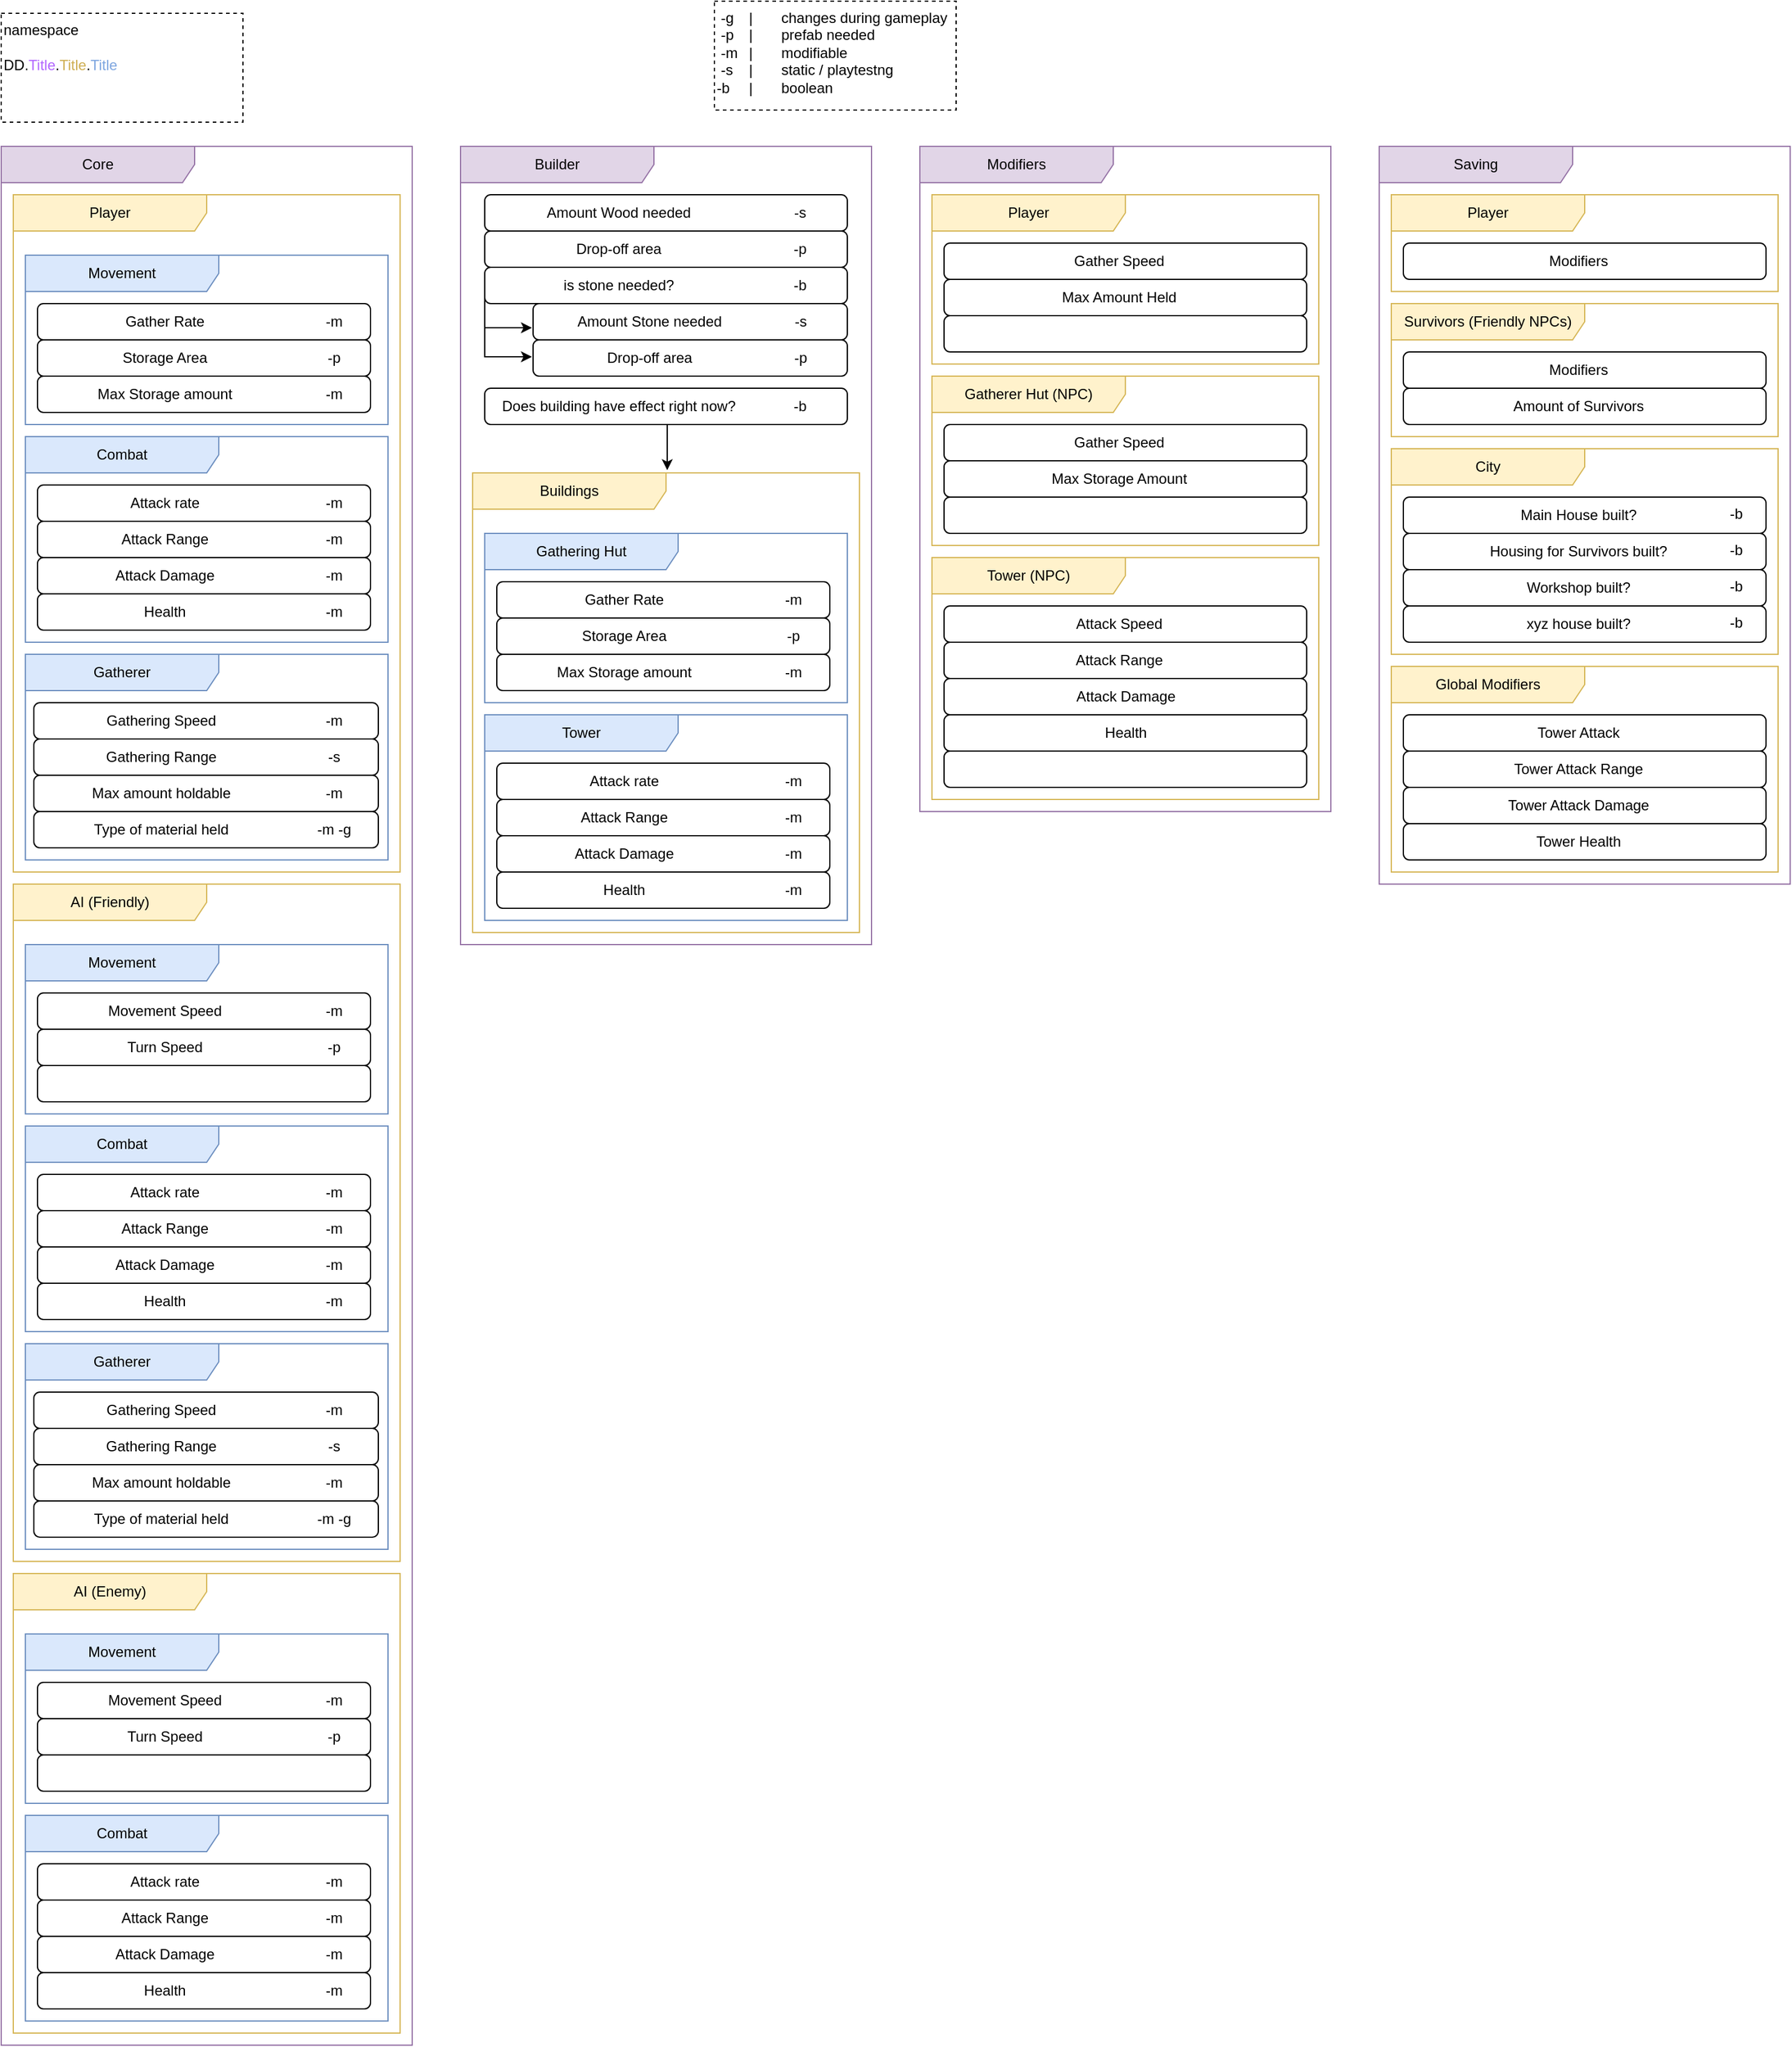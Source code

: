 <mxfile version="24.6.4" type="github">
  <diagram name="Scripts" id="Pfe_4rutyUgECun5avSO">
    <mxGraphModel dx="1434" dy="754" grid="1" gridSize="10" guides="1" tooltips="1" connect="1" arrows="1" fold="1" page="1" pageScale="1" pageWidth="850" pageHeight="1100" background="none" math="0" shadow="0">
      <root>
        <mxCell id="0" />
        <mxCell id="1" parent="0" />
        <mxCell id="oJg7SbTFlOv8RmjK-x86-1" value="Modifiers" style="shape=umlFrame;whiteSpace=wrap;html=1;pointerEvents=0;recursiveResize=0;container=1;collapsible=0;width=160;fillColor=#e1d5e7;strokeColor=#9673a6;" vertex="1" parent="1">
          <mxGeometry x="800" y="130" width="340" height="550" as="geometry" />
        </mxCell>
        <mxCell id="oJg7SbTFlOv8RmjK-x86-139" value="Player" style="shape=umlFrame;whiteSpace=wrap;html=1;pointerEvents=0;recursiveResize=0;container=1;collapsible=0;width=160;fillColor=#fff2cc;strokeColor=#d6b656;perimeterSpacing=7;" vertex="1" parent="oJg7SbTFlOv8RmjK-x86-1">
          <mxGeometry x="10" y="40" width="320" height="140" as="geometry" />
        </mxCell>
        <mxCell id="oJg7SbTFlOv8RmjK-x86-140" style="edgeStyle=orthogonalEdgeStyle;rounded=0;orthogonalLoop=1;jettySize=auto;html=1;exitX=0;exitY=1;exitDx=0;exitDy=0;entryX=-0.005;entryY=0.667;entryDx=0;entryDy=0;entryPerimeter=0;" edge="1" parent="oJg7SbTFlOv8RmjK-x86-139">
          <mxGeometry relative="1" as="geometry">
            <mxPoint x="20.0" y="130" as="sourcePoint" />
          </mxGeometry>
        </mxCell>
        <mxCell id="oJg7SbTFlOv8RmjK-x86-141" style="edgeStyle=orthogonalEdgeStyle;rounded=0;orthogonalLoop=1;jettySize=auto;html=1;exitX=0;exitY=0.75;exitDx=0;exitDy=0;entryX=-0.005;entryY=0.467;entryDx=0;entryDy=0;entryPerimeter=0;" edge="1" parent="oJg7SbTFlOv8RmjK-x86-139">
          <mxGeometry relative="1" as="geometry">
            <mxPoint x="20" y="122.5" as="sourcePoint" />
            <Array as="points">
              <mxPoint x="20" y="174" />
            </Array>
          </mxGeometry>
        </mxCell>
        <mxCell id="oJg7SbTFlOv8RmjK-x86-176" value="" style="group;align=center;" vertex="1" connectable="0" parent="oJg7SbTFlOv8RmjK-x86-139">
          <mxGeometry x="10" y="40" width="300" height="30" as="geometry" />
        </mxCell>
        <mxCell id="oJg7SbTFlOv8RmjK-x86-177" value="" style="rounded=1;absoluteArcSize=1;html=1;arcSize=10;container=0;" vertex="1" parent="oJg7SbTFlOv8RmjK-x86-176">
          <mxGeometry width="300" height="30" as="geometry" />
        </mxCell>
        <mxCell id="oJg7SbTFlOv8RmjK-x86-178" value="Gather Speed" style="html=1;shape=mxgraph.er.anchor;whiteSpace=wrap;container=0;" vertex="1" parent="oJg7SbTFlOv8RmjK-x86-176">
          <mxGeometry width="290" height="30" as="geometry" />
        </mxCell>
        <mxCell id="oJg7SbTFlOv8RmjK-x86-192" value="" style="group;align=center;" vertex="1" connectable="0" parent="oJg7SbTFlOv8RmjK-x86-139">
          <mxGeometry x="10" y="70" width="300" height="30" as="geometry" />
        </mxCell>
        <mxCell id="oJg7SbTFlOv8RmjK-x86-193" value="" style="rounded=1;absoluteArcSize=1;html=1;arcSize=10;container=0;" vertex="1" parent="oJg7SbTFlOv8RmjK-x86-192">
          <mxGeometry width="300" height="30" as="geometry" />
        </mxCell>
        <mxCell id="oJg7SbTFlOv8RmjK-x86-194" value="Max Amount Held" style="html=1;shape=mxgraph.er.anchor;whiteSpace=wrap;container=0;" vertex="1" parent="oJg7SbTFlOv8RmjK-x86-192">
          <mxGeometry width="290" height="30" as="geometry" />
        </mxCell>
        <mxCell id="oJg7SbTFlOv8RmjK-x86-195" value="" style="group;align=center;" vertex="1" connectable="0" parent="oJg7SbTFlOv8RmjK-x86-139">
          <mxGeometry x="10" y="100" width="300" height="30" as="geometry" />
        </mxCell>
        <mxCell id="oJg7SbTFlOv8RmjK-x86-196" value="" style="rounded=1;absoluteArcSize=1;html=1;arcSize=10;container=0;" vertex="1" parent="oJg7SbTFlOv8RmjK-x86-195">
          <mxGeometry width="300" height="30" as="geometry" />
        </mxCell>
        <mxCell id="oJg7SbTFlOv8RmjK-x86-197" value="" style="html=1;shape=mxgraph.er.anchor;whiteSpace=wrap;container=0;" vertex="1" parent="oJg7SbTFlOv8RmjK-x86-195">
          <mxGeometry width="290" height="30" as="geometry" />
        </mxCell>
        <mxCell id="oJg7SbTFlOv8RmjK-x86-198" value="Gatherer Hut (NPC)" style="shape=umlFrame;whiteSpace=wrap;html=1;pointerEvents=0;recursiveResize=0;container=1;collapsible=0;width=160;fillColor=#fff2cc;strokeColor=#d6b656;perimeterSpacing=7;" vertex="1" parent="oJg7SbTFlOv8RmjK-x86-1">
          <mxGeometry x="10" y="190" width="320" height="140" as="geometry" />
        </mxCell>
        <mxCell id="oJg7SbTFlOv8RmjK-x86-199" style="edgeStyle=orthogonalEdgeStyle;rounded=0;orthogonalLoop=1;jettySize=auto;html=1;exitX=0;exitY=1;exitDx=0;exitDy=0;entryX=-0.005;entryY=0.667;entryDx=0;entryDy=0;entryPerimeter=0;" edge="1" parent="oJg7SbTFlOv8RmjK-x86-198">
          <mxGeometry relative="1" as="geometry">
            <mxPoint x="20.0" y="130" as="sourcePoint" />
          </mxGeometry>
        </mxCell>
        <mxCell id="oJg7SbTFlOv8RmjK-x86-200" style="edgeStyle=orthogonalEdgeStyle;rounded=0;orthogonalLoop=1;jettySize=auto;html=1;exitX=0;exitY=0.75;exitDx=0;exitDy=0;entryX=-0.005;entryY=0.467;entryDx=0;entryDy=0;entryPerimeter=0;" edge="1" parent="oJg7SbTFlOv8RmjK-x86-198">
          <mxGeometry relative="1" as="geometry">
            <mxPoint x="20" y="122.5" as="sourcePoint" />
            <Array as="points">
              <mxPoint x="20" y="174" />
            </Array>
          </mxGeometry>
        </mxCell>
        <mxCell id="oJg7SbTFlOv8RmjK-x86-201" value="" style="group;align=center;" vertex="1" connectable="0" parent="oJg7SbTFlOv8RmjK-x86-198">
          <mxGeometry x="10" y="40" width="300" height="30" as="geometry" />
        </mxCell>
        <mxCell id="oJg7SbTFlOv8RmjK-x86-202" value="" style="rounded=1;absoluteArcSize=1;html=1;arcSize=10;container=0;" vertex="1" parent="oJg7SbTFlOv8RmjK-x86-201">
          <mxGeometry width="300" height="30" as="geometry" />
        </mxCell>
        <mxCell id="oJg7SbTFlOv8RmjK-x86-203" value="Gather Speed" style="html=1;shape=mxgraph.er.anchor;whiteSpace=wrap;container=0;" vertex="1" parent="oJg7SbTFlOv8RmjK-x86-201">
          <mxGeometry width="290" height="30" as="geometry" />
        </mxCell>
        <mxCell id="oJg7SbTFlOv8RmjK-x86-204" value="" style="group;align=center;" vertex="1" connectable="0" parent="oJg7SbTFlOv8RmjK-x86-198">
          <mxGeometry x="10" y="70" width="300" height="30" as="geometry" />
        </mxCell>
        <mxCell id="oJg7SbTFlOv8RmjK-x86-205" value="" style="rounded=1;absoluteArcSize=1;html=1;arcSize=10;container=0;" vertex="1" parent="oJg7SbTFlOv8RmjK-x86-204">
          <mxGeometry width="300" height="30" as="geometry" />
        </mxCell>
        <mxCell id="oJg7SbTFlOv8RmjK-x86-206" value="Max Storage Amount" style="html=1;shape=mxgraph.er.anchor;whiteSpace=wrap;container=0;" vertex="1" parent="oJg7SbTFlOv8RmjK-x86-204">
          <mxGeometry width="290" height="30" as="geometry" />
        </mxCell>
        <mxCell id="oJg7SbTFlOv8RmjK-x86-207" value="" style="group;align=center;" vertex="1" connectable="0" parent="oJg7SbTFlOv8RmjK-x86-198">
          <mxGeometry x="10" y="100" width="300" height="30" as="geometry" />
        </mxCell>
        <mxCell id="oJg7SbTFlOv8RmjK-x86-208" value="" style="rounded=1;absoluteArcSize=1;html=1;arcSize=10;container=0;" vertex="1" parent="oJg7SbTFlOv8RmjK-x86-207">
          <mxGeometry width="300" height="30" as="geometry" />
        </mxCell>
        <mxCell id="oJg7SbTFlOv8RmjK-x86-209" value="" style="html=1;shape=mxgraph.er.anchor;whiteSpace=wrap;container=0;" vertex="1" parent="oJg7SbTFlOv8RmjK-x86-207">
          <mxGeometry width="290" height="30" as="geometry" />
        </mxCell>
        <mxCell id="oJg7SbTFlOv8RmjK-x86-210" value="Tower (NPC)" style="shape=umlFrame;whiteSpace=wrap;html=1;pointerEvents=0;recursiveResize=0;container=1;collapsible=0;width=160;fillColor=#fff2cc;strokeColor=#d6b656;perimeterSpacing=7;" vertex="1" parent="oJg7SbTFlOv8RmjK-x86-1">
          <mxGeometry x="10" y="340" width="320" height="200" as="geometry" />
        </mxCell>
        <mxCell id="oJg7SbTFlOv8RmjK-x86-211" style="edgeStyle=orthogonalEdgeStyle;rounded=0;orthogonalLoop=1;jettySize=auto;html=1;exitX=0;exitY=1;exitDx=0;exitDy=0;entryX=-0.005;entryY=0.667;entryDx=0;entryDy=0;entryPerimeter=0;" edge="1" parent="oJg7SbTFlOv8RmjK-x86-210">
          <mxGeometry relative="1" as="geometry">
            <mxPoint x="20.0" y="130" as="sourcePoint" />
          </mxGeometry>
        </mxCell>
        <mxCell id="oJg7SbTFlOv8RmjK-x86-212" style="edgeStyle=orthogonalEdgeStyle;rounded=0;orthogonalLoop=1;jettySize=auto;html=1;exitX=0;exitY=0.75;exitDx=0;exitDy=0;entryX=-0.005;entryY=0.467;entryDx=0;entryDy=0;entryPerimeter=0;" edge="1" parent="oJg7SbTFlOv8RmjK-x86-210">
          <mxGeometry relative="1" as="geometry">
            <mxPoint x="20" y="122.5" as="sourcePoint" />
            <Array as="points">
              <mxPoint x="20" y="174" />
            </Array>
          </mxGeometry>
        </mxCell>
        <mxCell id="oJg7SbTFlOv8RmjK-x86-213" value="" style="group;align=center;" vertex="1" connectable="0" parent="oJg7SbTFlOv8RmjK-x86-210">
          <mxGeometry x="10" y="40" width="300" height="30" as="geometry" />
        </mxCell>
        <mxCell id="oJg7SbTFlOv8RmjK-x86-214" value="" style="rounded=1;absoluteArcSize=1;html=1;arcSize=10;container=0;" vertex="1" parent="oJg7SbTFlOv8RmjK-x86-213">
          <mxGeometry width="300" height="30" as="geometry" />
        </mxCell>
        <mxCell id="oJg7SbTFlOv8RmjK-x86-215" value="Attack Speed" style="html=1;shape=mxgraph.er.anchor;whiteSpace=wrap;container=0;" vertex="1" parent="oJg7SbTFlOv8RmjK-x86-213">
          <mxGeometry width="290" height="30" as="geometry" />
        </mxCell>
        <mxCell id="oJg7SbTFlOv8RmjK-x86-216" value="" style="group;align=center;" vertex="1" connectable="0" parent="oJg7SbTFlOv8RmjK-x86-210">
          <mxGeometry x="10" y="70" width="300" height="30" as="geometry" />
        </mxCell>
        <mxCell id="oJg7SbTFlOv8RmjK-x86-217" value="" style="rounded=1;absoluteArcSize=1;html=1;arcSize=10;container=0;" vertex="1" parent="oJg7SbTFlOv8RmjK-x86-216">
          <mxGeometry width="300" height="30" as="geometry" />
        </mxCell>
        <mxCell id="oJg7SbTFlOv8RmjK-x86-218" value="Attack Range" style="html=1;shape=mxgraph.er.anchor;whiteSpace=wrap;container=0;" vertex="1" parent="oJg7SbTFlOv8RmjK-x86-216">
          <mxGeometry width="290" height="30" as="geometry" />
        </mxCell>
        <mxCell id="oJg7SbTFlOv8RmjK-x86-219" value="" style="group;align=center;" vertex="1" connectable="0" parent="oJg7SbTFlOv8RmjK-x86-210">
          <mxGeometry x="10" y="100" width="300" height="30" as="geometry" />
        </mxCell>
        <mxCell id="oJg7SbTFlOv8RmjK-x86-220" value="Attack Damage" style="rounded=1;absoluteArcSize=1;html=1;arcSize=10;container=0;" vertex="1" parent="oJg7SbTFlOv8RmjK-x86-219">
          <mxGeometry width="300" height="30" as="geometry" />
        </mxCell>
        <mxCell id="oJg7SbTFlOv8RmjK-x86-221" value="" style="html=1;shape=mxgraph.er.anchor;whiteSpace=wrap;container=0;" vertex="1" parent="oJg7SbTFlOv8RmjK-x86-219">
          <mxGeometry width="290" height="30" as="geometry" />
        </mxCell>
        <mxCell id="oJg7SbTFlOv8RmjK-x86-222" value="" style="group;align=center;" vertex="1" connectable="0" parent="oJg7SbTFlOv8RmjK-x86-210">
          <mxGeometry x="10" y="130" width="300" height="30" as="geometry" />
        </mxCell>
        <mxCell id="oJg7SbTFlOv8RmjK-x86-223" value="Health" style="rounded=1;absoluteArcSize=1;html=1;arcSize=10;container=0;" vertex="1" parent="oJg7SbTFlOv8RmjK-x86-222">
          <mxGeometry width="300" height="30" as="geometry" />
        </mxCell>
        <mxCell id="oJg7SbTFlOv8RmjK-x86-224" value="" style="html=1;shape=mxgraph.er.anchor;whiteSpace=wrap;container=0;" vertex="1" parent="oJg7SbTFlOv8RmjK-x86-222">
          <mxGeometry width="290" height="30" as="geometry" />
        </mxCell>
        <mxCell id="oJg7SbTFlOv8RmjK-x86-225" value="" style="group;align=center;" vertex="1" connectable="0" parent="oJg7SbTFlOv8RmjK-x86-210">
          <mxGeometry x="10" y="160" width="300" height="30" as="geometry" />
        </mxCell>
        <mxCell id="oJg7SbTFlOv8RmjK-x86-226" value="" style="rounded=1;absoluteArcSize=1;html=1;arcSize=10;container=0;" vertex="1" parent="oJg7SbTFlOv8RmjK-x86-225">
          <mxGeometry width="300" height="30" as="geometry" />
        </mxCell>
        <mxCell id="oJg7SbTFlOv8RmjK-x86-227" value="" style="html=1;shape=mxgraph.er.anchor;whiteSpace=wrap;container=0;" vertex="1" parent="oJg7SbTFlOv8RmjK-x86-225">
          <mxGeometry width="290" height="30" as="geometry" />
        </mxCell>
        <mxCell id="oJg7SbTFlOv8RmjK-x86-2" value="&lt;div&gt;&amp;nbsp;-g&lt;span style=&quot;white-space: pre;&quot;&gt;&#x9;&lt;/span&gt;|&lt;span style=&quot;white-space: pre;&quot;&gt;&#x9;&lt;/span&gt;changes during gameplay&lt;/div&gt;&lt;div&gt;&amp;nbsp;-p&lt;span style=&quot;white-space: pre;&quot;&gt;&#x9;&lt;/span&gt;|&lt;span style=&quot;white-space: pre;&quot;&gt;&#x9;&lt;/span&gt;prefab needed&lt;/div&gt;&lt;div&gt;&amp;nbsp;-m&lt;span style=&quot;white-space: pre;&quot;&gt;&#x9;&lt;/span&gt;|&lt;span style=&quot;white-space: pre;&quot;&gt;&#x9;&lt;/span&gt;modifiable&lt;/div&gt;&lt;div&gt;&amp;nbsp;-s&lt;span style=&quot;white-space: pre;&quot;&gt;&#x9;&lt;/span&gt;|&lt;span style=&quot;white-space: pre;&quot;&gt;&#x9;&lt;/span&gt;static / playtestng&lt;br&gt;&lt;/div&gt;&lt;div&gt;-b&lt;span style=&quot;white-space: pre;&quot;&gt;&#x9;&lt;/span&gt;|&lt;span style=&quot;white-space: pre;&quot;&gt;&#x9;&lt;/span&gt;boolean&lt;br&gt;&lt;/div&gt;" style="fontStyle=0;dashed=1;html=1;whiteSpace=wrap;align=left;spacing=2;verticalAlign=top;" vertex="1" parent="1">
          <mxGeometry x="630" y="10" width="200" height="90" as="geometry" />
        </mxCell>
        <mxCell id="oJg7SbTFlOv8RmjK-x86-24" value="Builder" style="shape=umlFrame;whiteSpace=wrap;html=1;pointerEvents=0;recursiveResize=0;container=1;collapsible=0;width=160;fillColor=#e1d5e7;strokeColor=#9673a6;" vertex="1" parent="1">
          <mxGeometry x="420" y="130" width="340" height="660" as="geometry" />
        </mxCell>
        <mxCell id="oJg7SbTFlOv8RmjK-x86-25" value="" style="group" vertex="1" connectable="0" parent="oJg7SbTFlOv8RmjK-x86-24">
          <mxGeometry x="20" y="40" width="300" height="30" as="geometry" />
        </mxCell>
        <mxCell id="oJg7SbTFlOv8RmjK-x86-26" value="" style="rounded=1;absoluteArcSize=1;html=1;arcSize=10;container=0;" vertex="1" parent="oJg7SbTFlOv8RmjK-x86-25">
          <mxGeometry width="300" height="30" as="geometry" />
        </mxCell>
        <mxCell id="oJg7SbTFlOv8RmjK-x86-27" value="Amount Wood needed" style="html=1;shape=mxgraph.er.anchor;whiteSpace=wrap;container=0;" vertex="1" parent="oJg7SbTFlOv8RmjK-x86-25">
          <mxGeometry width="222.414" height="30" as="geometry" />
        </mxCell>
        <mxCell id="oJg7SbTFlOv8RmjK-x86-28" value="-s" style="rounded=1;absoluteArcSize=1;html=1;arcSize=10;whiteSpace=wrap;points=[];strokeColor=inherit;fillColor=inherit;container=0;" vertex="1" parent="oJg7SbTFlOv8RmjK-x86-25">
          <mxGeometry x="235.345" y="1.5" width="51.724" height="27" as="geometry" />
        </mxCell>
        <mxCell id="oJg7SbTFlOv8RmjK-x86-29" value="" style="group" vertex="1" connectable="0" parent="oJg7SbTFlOv8RmjK-x86-24">
          <mxGeometry x="20" y="100" width="300" height="30" as="geometry" />
        </mxCell>
        <mxCell id="oJg7SbTFlOv8RmjK-x86-30" value="" style="rounded=1;absoluteArcSize=1;html=1;arcSize=10;container=0;" vertex="1" parent="oJg7SbTFlOv8RmjK-x86-29">
          <mxGeometry width="300" height="30" as="geometry" />
        </mxCell>
        <mxCell id="oJg7SbTFlOv8RmjK-x86-31" value="is stone needed? " style="html=1;shape=mxgraph.er.anchor;whiteSpace=wrap;container=0;" vertex="1" parent="oJg7SbTFlOv8RmjK-x86-29">
          <mxGeometry width="222.414" height="30" as="geometry" />
        </mxCell>
        <mxCell id="oJg7SbTFlOv8RmjK-x86-32" value="-b" style="rounded=1;absoluteArcSize=1;html=1;arcSize=10;whiteSpace=wrap;points=[];strokeColor=inherit;fillColor=inherit;container=0;" vertex="1" parent="oJg7SbTFlOv8RmjK-x86-29">
          <mxGeometry x="235.345" y="1.5" width="51.724" height="27" as="geometry" />
        </mxCell>
        <mxCell id="oJg7SbTFlOv8RmjK-x86-33" value="" style="group" vertex="1" connectable="0" parent="oJg7SbTFlOv8RmjK-x86-24">
          <mxGeometry x="60" y="130" width="260" height="30" as="geometry" />
        </mxCell>
        <mxCell id="oJg7SbTFlOv8RmjK-x86-34" value="" style="rounded=1;absoluteArcSize=1;html=1;arcSize=10;container=0;" vertex="1" parent="oJg7SbTFlOv8RmjK-x86-33">
          <mxGeometry width="260" height="30" as="geometry" />
        </mxCell>
        <mxCell id="oJg7SbTFlOv8RmjK-x86-35" value="Amount Stone needed" style="html=1;shape=mxgraph.er.anchor;whiteSpace=wrap;container=0;" vertex="1" parent="oJg7SbTFlOv8RmjK-x86-33">
          <mxGeometry width="192.759" height="30" as="geometry" />
        </mxCell>
        <mxCell id="oJg7SbTFlOv8RmjK-x86-36" value="-s" style="rounded=1;absoluteArcSize=1;html=1;arcSize=10;whiteSpace=wrap;points=[];strokeColor=inherit;fillColor=inherit;container=0;" vertex="1" parent="oJg7SbTFlOv8RmjK-x86-33">
          <mxGeometry x="198.966" y="1.5" width="44.828" height="27" as="geometry" />
        </mxCell>
        <mxCell id="oJg7SbTFlOv8RmjK-x86-43" style="edgeStyle=orthogonalEdgeStyle;rounded=0;orthogonalLoop=1;jettySize=auto;html=1;exitX=0;exitY=1;exitDx=0;exitDy=0;entryX=-0.005;entryY=0.667;entryDx=0;entryDy=0;entryPerimeter=0;" edge="1" parent="oJg7SbTFlOv8RmjK-x86-24" source="oJg7SbTFlOv8RmjK-x86-30" target="oJg7SbTFlOv8RmjK-x86-35">
          <mxGeometry relative="1" as="geometry" />
        </mxCell>
        <mxCell id="oJg7SbTFlOv8RmjK-x86-44" value="" style="group" vertex="1" connectable="0" parent="oJg7SbTFlOv8RmjK-x86-24">
          <mxGeometry x="60" y="160" width="260" height="30" as="geometry" />
        </mxCell>
        <mxCell id="oJg7SbTFlOv8RmjK-x86-45" value="" style="rounded=1;absoluteArcSize=1;html=1;arcSize=10;container=0;" vertex="1" parent="oJg7SbTFlOv8RmjK-x86-44">
          <mxGeometry width="260" height="30" as="geometry" />
        </mxCell>
        <mxCell id="oJg7SbTFlOv8RmjK-x86-46" value="Drop-off area" style="html=1;shape=mxgraph.er.anchor;whiteSpace=wrap;container=0;" vertex="1" parent="oJg7SbTFlOv8RmjK-x86-44">
          <mxGeometry width="192.759" height="30" as="geometry" />
        </mxCell>
        <mxCell id="oJg7SbTFlOv8RmjK-x86-47" value="-p" style="rounded=1;absoluteArcSize=1;html=1;arcSize=10;whiteSpace=wrap;points=[];strokeColor=inherit;fillColor=inherit;container=0;" vertex="1" parent="oJg7SbTFlOv8RmjK-x86-44">
          <mxGeometry x="198.966" y="1.5" width="44.828" height="27" as="geometry" />
        </mxCell>
        <mxCell id="oJg7SbTFlOv8RmjK-x86-48" value="" style="group" vertex="1" connectable="0" parent="oJg7SbTFlOv8RmjK-x86-24">
          <mxGeometry x="20" y="70" width="300" height="30" as="geometry" />
        </mxCell>
        <mxCell id="oJg7SbTFlOv8RmjK-x86-49" value="" style="rounded=1;absoluteArcSize=1;html=1;arcSize=10;container=0;" vertex="1" parent="oJg7SbTFlOv8RmjK-x86-48">
          <mxGeometry width="300" height="30" as="geometry" />
        </mxCell>
        <mxCell id="oJg7SbTFlOv8RmjK-x86-50" value="Drop-off area" style="html=1;shape=mxgraph.er.anchor;whiteSpace=wrap;container=0;" vertex="1" parent="oJg7SbTFlOv8RmjK-x86-48">
          <mxGeometry width="222.414" height="30" as="geometry" />
        </mxCell>
        <mxCell id="oJg7SbTFlOv8RmjK-x86-51" value="-p" style="rounded=1;absoluteArcSize=1;html=1;arcSize=10;whiteSpace=wrap;points=[];strokeColor=inherit;fillColor=inherit;container=0;" vertex="1" parent="oJg7SbTFlOv8RmjK-x86-48">
          <mxGeometry x="235.345" y="1.5" width="51.724" height="27" as="geometry" />
        </mxCell>
        <mxCell id="oJg7SbTFlOv8RmjK-x86-52" style="edgeStyle=orthogonalEdgeStyle;rounded=0;orthogonalLoop=1;jettySize=auto;html=1;exitX=0;exitY=0.75;exitDx=0;exitDy=0;entryX=-0.005;entryY=0.467;entryDx=0;entryDy=0;entryPerimeter=0;" edge="1" parent="oJg7SbTFlOv8RmjK-x86-24" source="oJg7SbTFlOv8RmjK-x86-30" target="oJg7SbTFlOv8RmjK-x86-46">
          <mxGeometry relative="1" as="geometry">
            <Array as="points">
              <mxPoint x="20" y="174" />
            </Array>
          </mxGeometry>
        </mxCell>
        <mxCell id="oJg7SbTFlOv8RmjK-x86-53" value="" style="group" vertex="1" connectable="0" parent="oJg7SbTFlOv8RmjK-x86-24">
          <mxGeometry x="20" y="200" width="300" height="30" as="geometry" />
        </mxCell>
        <mxCell id="oJg7SbTFlOv8RmjK-x86-54" value="" style="rounded=1;absoluteArcSize=1;html=1;arcSize=10;container=0;" vertex="1" parent="oJg7SbTFlOv8RmjK-x86-53">
          <mxGeometry width="300" height="30" as="geometry" />
        </mxCell>
        <mxCell id="oJg7SbTFlOv8RmjK-x86-55" value="Does building have effect right now?" style="html=1;shape=mxgraph.er.anchor;whiteSpace=wrap;container=0;" vertex="1" parent="oJg7SbTFlOv8RmjK-x86-53">
          <mxGeometry width="222.414" height="30" as="geometry" />
        </mxCell>
        <mxCell id="oJg7SbTFlOv8RmjK-x86-56" value="-b" style="rounded=1;absoluteArcSize=1;html=1;arcSize=10;whiteSpace=wrap;points=[];strokeColor=inherit;fillColor=inherit;container=0;" vertex="1" parent="oJg7SbTFlOv8RmjK-x86-53">
          <mxGeometry x="235.345" y="1.5" width="51.724" height="27" as="geometry" />
        </mxCell>
        <mxCell id="oJg7SbTFlOv8RmjK-x86-57" value="Buildings" style="shape=umlFrame;whiteSpace=wrap;html=1;pointerEvents=0;recursiveResize=0;container=1;collapsible=0;width=160;fillColor=#fff2cc;strokeColor=#d6b656;perimeterSpacing=7;" vertex="1" parent="oJg7SbTFlOv8RmjK-x86-24">
          <mxGeometry x="10" y="270" width="320" height="380" as="geometry" />
        </mxCell>
        <mxCell id="oJg7SbTFlOv8RmjK-x86-70" style="edgeStyle=orthogonalEdgeStyle;rounded=0;orthogonalLoop=1;jettySize=auto;html=1;exitX=0;exitY=1;exitDx=0;exitDy=0;entryX=-0.005;entryY=0.667;entryDx=0;entryDy=0;entryPerimeter=0;" edge="1" parent="oJg7SbTFlOv8RmjK-x86-57" target="oJg7SbTFlOv8RmjK-x86-68">
          <mxGeometry relative="1" as="geometry">
            <mxPoint x="20.0" y="130" as="sourcePoint" />
          </mxGeometry>
        </mxCell>
        <mxCell id="oJg7SbTFlOv8RmjK-x86-79" style="edgeStyle=orthogonalEdgeStyle;rounded=0;orthogonalLoop=1;jettySize=auto;html=1;exitX=0;exitY=0.75;exitDx=0;exitDy=0;entryX=-0.005;entryY=0.467;entryDx=0;entryDy=0;entryPerimeter=0;" edge="1" parent="oJg7SbTFlOv8RmjK-x86-57" target="oJg7SbTFlOv8RmjK-x86-73">
          <mxGeometry relative="1" as="geometry">
            <mxPoint x="20" y="122.5" as="sourcePoint" />
            <Array as="points">
              <mxPoint x="20" y="174" />
            </Array>
          </mxGeometry>
        </mxCell>
        <mxCell id="oJg7SbTFlOv8RmjK-x86-85" value="Gathering Hut" style="shape=umlFrame;whiteSpace=wrap;html=1;pointerEvents=0;recursiveResize=0;container=1;collapsible=0;width=160;fillColor=#dae8fc;strokeColor=#6c8ebf;" vertex="1" parent="oJg7SbTFlOv8RmjK-x86-57">
          <mxGeometry x="10" y="50" width="300" height="140" as="geometry" />
        </mxCell>
        <mxCell id="oJg7SbTFlOv8RmjK-x86-86" style="edgeStyle=orthogonalEdgeStyle;rounded=0;orthogonalLoop=1;jettySize=auto;html=1;exitX=0;exitY=1;exitDx=0;exitDy=0;entryX=-0.005;entryY=0.667;entryDx=0;entryDy=0;entryPerimeter=0;" edge="1" parent="oJg7SbTFlOv8RmjK-x86-85">
          <mxGeometry relative="1" as="geometry">
            <mxPoint x="20.0" y="130" as="sourcePoint" />
          </mxGeometry>
        </mxCell>
        <mxCell id="oJg7SbTFlOv8RmjK-x86-87" style="edgeStyle=orthogonalEdgeStyle;rounded=0;orthogonalLoop=1;jettySize=auto;html=1;exitX=0;exitY=0.75;exitDx=0;exitDy=0;entryX=-0.005;entryY=0.467;entryDx=0;entryDy=0;entryPerimeter=0;" edge="1" parent="oJg7SbTFlOv8RmjK-x86-85">
          <mxGeometry relative="1" as="geometry">
            <mxPoint x="20" y="122.5" as="sourcePoint" />
            <Array as="points">
              <mxPoint x="20" y="174" />
            </Array>
          </mxGeometry>
        </mxCell>
        <mxCell id="oJg7SbTFlOv8RmjK-x86-90" value="" style="group" vertex="1" connectable="0" parent="oJg7SbTFlOv8RmjK-x86-85">
          <mxGeometry x="10" y="40" width="285" height="30" as="geometry" />
        </mxCell>
        <mxCell id="oJg7SbTFlOv8RmjK-x86-91" value="" style="rounded=1;absoluteArcSize=1;html=1;arcSize=10;container=0;" vertex="1" parent="oJg7SbTFlOv8RmjK-x86-90">
          <mxGeometry width="275.5" height="30" as="geometry" />
        </mxCell>
        <mxCell id="oJg7SbTFlOv8RmjK-x86-92" value="Gather Rate" style="html=1;shape=mxgraph.er.anchor;whiteSpace=wrap;container=0;" vertex="1" parent="oJg7SbTFlOv8RmjK-x86-90">
          <mxGeometry width="211.293" height="30" as="geometry" />
        </mxCell>
        <mxCell id="oJg7SbTFlOv8RmjK-x86-93" value="-m" style="rounded=1;absoluteArcSize=1;html=1;arcSize=10;whiteSpace=wrap;points=[];strokeColor=inherit;fillColor=inherit;container=0;" vertex="1" parent="oJg7SbTFlOv8RmjK-x86-90">
          <mxGeometry x="221.355" y="1.5" width="49.138" height="27" as="geometry" />
        </mxCell>
        <mxCell id="oJg7SbTFlOv8RmjK-x86-95" value="" style="group" vertex="1" connectable="0" parent="oJg7SbTFlOv8RmjK-x86-85">
          <mxGeometry x="10" y="70" width="285" height="30" as="geometry" />
        </mxCell>
        <mxCell id="oJg7SbTFlOv8RmjK-x86-96" value="" style="rounded=1;absoluteArcSize=1;html=1;arcSize=10;container=0;" vertex="1" parent="oJg7SbTFlOv8RmjK-x86-95">
          <mxGeometry width="275.5" height="30" as="geometry" />
        </mxCell>
        <mxCell id="oJg7SbTFlOv8RmjK-x86-97" value="Storage Area" style="html=1;shape=mxgraph.er.anchor;whiteSpace=wrap;container=0;" vertex="1" parent="oJg7SbTFlOv8RmjK-x86-95">
          <mxGeometry width="211.293" height="30" as="geometry" />
        </mxCell>
        <mxCell id="oJg7SbTFlOv8RmjK-x86-98" value="-p" style="rounded=1;absoluteArcSize=1;html=1;arcSize=10;whiteSpace=wrap;points=[];strokeColor=inherit;fillColor=inherit;container=0;" vertex="1" parent="oJg7SbTFlOv8RmjK-x86-95">
          <mxGeometry x="221.355" y="1.5" width="49.138" height="27" as="geometry" />
        </mxCell>
        <mxCell id="oJg7SbTFlOv8RmjK-x86-99" value="" style="group" vertex="1" connectable="0" parent="oJg7SbTFlOv8RmjK-x86-85">
          <mxGeometry x="10" y="100" width="285" height="30" as="geometry" />
        </mxCell>
        <mxCell id="oJg7SbTFlOv8RmjK-x86-100" value="" style="rounded=1;absoluteArcSize=1;html=1;arcSize=10;container=0;" vertex="1" parent="oJg7SbTFlOv8RmjK-x86-99">
          <mxGeometry width="275.5" height="30" as="geometry" />
        </mxCell>
        <mxCell id="oJg7SbTFlOv8RmjK-x86-101" value="Max Storage amount" style="html=1;shape=mxgraph.er.anchor;whiteSpace=wrap;container=0;" vertex="1" parent="oJg7SbTFlOv8RmjK-x86-99">
          <mxGeometry width="211.293" height="30" as="geometry" />
        </mxCell>
        <mxCell id="oJg7SbTFlOv8RmjK-x86-102" value="-m" style="rounded=1;absoluteArcSize=1;html=1;arcSize=10;whiteSpace=wrap;points=[];strokeColor=inherit;fillColor=inherit;container=0;" vertex="1" parent="oJg7SbTFlOv8RmjK-x86-99">
          <mxGeometry x="221.355" y="1.5" width="49.138" height="27" as="geometry" />
        </mxCell>
        <mxCell id="oJg7SbTFlOv8RmjK-x86-103" value="Tower" style="shape=umlFrame;whiteSpace=wrap;html=1;pointerEvents=0;recursiveResize=0;container=1;collapsible=0;width=160;fillColor=#dae8fc;strokeColor=#6c8ebf;" vertex="1" parent="oJg7SbTFlOv8RmjK-x86-57">
          <mxGeometry x="10" y="200" width="300" height="170" as="geometry" />
        </mxCell>
        <mxCell id="oJg7SbTFlOv8RmjK-x86-104" style="edgeStyle=orthogonalEdgeStyle;rounded=0;orthogonalLoop=1;jettySize=auto;html=1;exitX=0;exitY=1;exitDx=0;exitDy=0;entryX=-0.005;entryY=0.667;entryDx=0;entryDy=0;entryPerimeter=0;" edge="1" parent="oJg7SbTFlOv8RmjK-x86-103">
          <mxGeometry relative="1" as="geometry">
            <mxPoint x="20.0" y="130" as="sourcePoint" />
          </mxGeometry>
        </mxCell>
        <mxCell id="oJg7SbTFlOv8RmjK-x86-105" style="edgeStyle=orthogonalEdgeStyle;rounded=0;orthogonalLoop=1;jettySize=auto;html=1;exitX=0;exitY=0.75;exitDx=0;exitDy=0;entryX=-0.005;entryY=0.467;entryDx=0;entryDy=0;entryPerimeter=0;" edge="1" parent="oJg7SbTFlOv8RmjK-x86-103">
          <mxGeometry relative="1" as="geometry">
            <mxPoint x="20" y="122.5" as="sourcePoint" />
            <Array as="points">
              <mxPoint x="20" y="174" />
            </Array>
          </mxGeometry>
        </mxCell>
        <mxCell id="oJg7SbTFlOv8RmjK-x86-106" value="" style="group" vertex="1" connectable="0" parent="oJg7SbTFlOv8RmjK-x86-103">
          <mxGeometry x="10" y="40" width="285" height="30" as="geometry" />
        </mxCell>
        <mxCell id="oJg7SbTFlOv8RmjK-x86-107" value="" style="rounded=1;absoluteArcSize=1;html=1;arcSize=10;container=0;" vertex="1" parent="oJg7SbTFlOv8RmjK-x86-106">
          <mxGeometry width="275.5" height="30" as="geometry" />
        </mxCell>
        <mxCell id="oJg7SbTFlOv8RmjK-x86-108" value="Attack rate" style="html=1;shape=mxgraph.er.anchor;whiteSpace=wrap;container=0;" vertex="1" parent="oJg7SbTFlOv8RmjK-x86-106">
          <mxGeometry width="211.293" height="30" as="geometry" />
        </mxCell>
        <mxCell id="oJg7SbTFlOv8RmjK-x86-109" value="-m" style="rounded=1;absoluteArcSize=1;html=1;arcSize=10;whiteSpace=wrap;points=[];strokeColor=inherit;fillColor=inherit;container=0;" vertex="1" parent="oJg7SbTFlOv8RmjK-x86-106">
          <mxGeometry x="221.355" y="1.5" width="49.138" height="27" as="geometry" />
        </mxCell>
        <mxCell id="oJg7SbTFlOv8RmjK-x86-110" value="" style="group" vertex="1" connectable="0" parent="oJg7SbTFlOv8RmjK-x86-103">
          <mxGeometry x="10" y="70" width="285" height="30" as="geometry" />
        </mxCell>
        <mxCell id="oJg7SbTFlOv8RmjK-x86-111" value="" style="rounded=1;absoluteArcSize=1;html=1;arcSize=10;container=0;" vertex="1" parent="oJg7SbTFlOv8RmjK-x86-110">
          <mxGeometry width="275.5" height="30" as="geometry" />
        </mxCell>
        <mxCell id="oJg7SbTFlOv8RmjK-x86-112" value="Attack Range" style="html=1;shape=mxgraph.er.anchor;whiteSpace=wrap;container=0;" vertex="1" parent="oJg7SbTFlOv8RmjK-x86-110">
          <mxGeometry width="211.293" height="30" as="geometry" />
        </mxCell>
        <mxCell id="oJg7SbTFlOv8RmjK-x86-113" value="-m" style="rounded=1;absoluteArcSize=1;html=1;arcSize=10;whiteSpace=wrap;points=[];strokeColor=inherit;fillColor=inherit;container=0;" vertex="1" parent="oJg7SbTFlOv8RmjK-x86-110">
          <mxGeometry x="221.355" y="1.5" width="49.138" height="27" as="geometry" />
        </mxCell>
        <mxCell id="oJg7SbTFlOv8RmjK-x86-114" value="" style="group" vertex="1" connectable="0" parent="oJg7SbTFlOv8RmjK-x86-103">
          <mxGeometry x="10" y="100" width="285" height="30" as="geometry" />
        </mxCell>
        <mxCell id="oJg7SbTFlOv8RmjK-x86-115" value="" style="rounded=1;absoluteArcSize=1;html=1;arcSize=10;container=0;" vertex="1" parent="oJg7SbTFlOv8RmjK-x86-114">
          <mxGeometry width="275.5" height="30" as="geometry" />
        </mxCell>
        <mxCell id="oJg7SbTFlOv8RmjK-x86-116" value="Attack Damage" style="html=1;shape=mxgraph.er.anchor;whiteSpace=wrap;container=0;" vertex="1" parent="oJg7SbTFlOv8RmjK-x86-114">
          <mxGeometry width="211.293" height="30" as="geometry" />
        </mxCell>
        <mxCell id="oJg7SbTFlOv8RmjK-x86-117" value="-m" style="rounded=1;absoluteArcSize=1;html=1;arcSize=10;whiteSpace=wrap;points=[];strokeColor=inherit;fillColor=inherit;container=0;" vertex="1" parent="oJg7SbTFlOv8RmjK-x86-114">
          <mxGeometry x="221.355" y="1.5" width="49.138" height="27" as="geometry" />
        </mxCell>
        <mxCell id="oJg7SbTFlOv8RmjK-x86-118" value="" style="group" vertex="1" connectable="0" parent="oJg7SbTFlOv8RmjK-x86-103">
          <mxGeometry x="10" y="130" width="285" height="30" as="geometry" />
        </mxCell>
        <mxCell id="oJg7SbTFlOv8RmjK-x86-119" value="" style="rounded=1;absoluteArcSize=1;html=1;arcSize=10;container=0;" vertex="1" parent="oJg7SbTFlOv8RmjK-x86-118">
          <mxGeometry width="275.5" height="30" as="geometry" />
        </mxCell>
        <mxCell id="oJg7SbTFlOv8RmjK-x86-120" value="Health" style="html=1;shape=mxgraph.er.anchor;whiteSpace=wrap;container=0;" vertex="1" parent="oJg7SbTFlOv8RmjK-x86-118">
          <mxGeometry width="211.293" height="30" as="geometry" />
        </mxCell>
        <mxCell id="oJg7SbTFlOv8RmjK-x86-121" value="-m" style="rounded=1;absoluteArcSize=1;html=1;arcSize=10;whiteSpace=wrap;points=[];strokeColor=inherit;fillColor=inherit;container=0;" vertex="1" parent="oJg7SbTFlOv8RmjK-x86-118">
          <mxGeometry x="221.355" y="1.5" width="49.138" height="27" as="geometry" />
        </mxCell>
        <mxCell id="oJg7SbTFlOv8RmjK-x86-84" style="edgeStyle=orthogonalEdgeStyle;rounded=0;orthogonalLoop=1;jettySize=auto;html=1;exitX=0.5;exitY=1;exitDx=0;exitDy=0;entryX=0.503;entryY=0.012;entryDx=0;entryDy=0;entryPerimeter=0;" edge="1" parent="oJg7SbTFlOv8RmjK-x86-24" source="oJg7SbTFlOv8RmjK-x86-54" target="oJg7SbTFlOv8RmjK-x86-57">
          <mxGeometry relative="1" as="geometry" />
        </mxCell>
        <mxCell id="oJg7SbTFlOv8RmjK-x86-228" value="namespace&lt;br&gt;&lt;br&gt;DD.&lt;font color=&quot;#b266ff&quot;&gt;Title&lt;/font&gt;.&lt;font color=&quot;#cfaf53&quot;&gt;Title&lt;/font&gt;.&lt;font color=&quot;#7ea6e0&quot;&gt;Title&lt;/font&gt;" style="fontStyle=0;dashed=1;html=1;whiteSpace=wrap;align=left;spacing=2;verticalAlign=top;" vertex="1" parent="1">
          <mxGeometry x="40" y="20" width="200" height="90" as="geometry" />
        </mxCell>
        <mxCell id="oJg7SbTFlOv8RmjK-x86-289" value="Core" style="shape=umlFrame;whiteSpace=wrap;html=1;pointerEvents=0;recursiveResize=0;container=1;collapsible=0;width=160;fillColor=#e1d5e7;strokeColor=#9673a6;" vertex="1" parent="1">
          <mxGeometry x="40" y="130" width="340" height="1570" as="geometry" />
        </mxCell>
        <mxCell id="oJg7SbTFlOv8RmjK-x86-316" value="Player" style="shape=umlFrame;whiteSpace=wrap;html=1;pointerEvents=0;recursiveResize=0;container=1;collapsible=0;width=160;fillColor=#fff2cc;strokeColor=#d6b656;perimeterSpacing=7;" vertex="1" parent="oJg7SbTFlOv8RmjK-x86-289">
          <mxGeometry x="10" y="40" width="320" height="560" as="geometry" />
        </mxCell>
        <mxCell id="oJg7SbTFlOv8RmjK-x86-317" style="edgeStyle=orthogonalEdgeStyle;rounded=0;orthogonalLoop=1;jettySize=auto;html=1;exitX=0;exitY=1;exitDx=0;exitDy=0;entryX=-0.005;entryY=0.667;entryDx=0;entryDy=0;entryPerimeter=0;" edge="1" parent="oJg7SbTFlOv8RmjK-x86-316">
          <mxGeometry relative="1" as="geometry">
            <mxPoint x="20.0" y="130" as="sourcePoint" />
          </mxGeometry>
        </mxCell>
        <mxCell id="oJg7SbTFlOv8RmjK-x86-318" style="edgeStyle=orthogonalEdgeStyle;rounded=0;orthogonalLoop=1;jettySize=auto;html=1;exitX=0;exitY=0.75;exitDx=0;exitDy=0;entryX=-0.005;entryY=0.467;entryDx=0;entryDy=0;entryPerimeter=0;" edge="1" parent="oJg7SbTFlOv8RmjK-x86-316">
          <mxGeometry relative="1" as="geometry">
            <mxPoint x="20" y="122.5" as="sourcePoint" />
            <Array as="points">
              <mxPoint x="20" y="174" />
            </Array>
          </mxGeometry>
        </mxCell>
        <mxCell id="oJg7SbTFlOv8RmjK-x86-319" value="Movement" style="shape=umlFrame;whiteSpace=wrap;html=1;pointerEvents=0;recursiveResize=0;container=1;collapsible=0;width=160;fillColor=#dae8fc;strokeColor=#6c8ebf;" vertex="1" parent="oJg7SbTFlOv8RmjK-x86-316">
          <mxGeometry x="10" y="50" width="300" height="140" as="geometry" />
        </mxCell>
        <mxCell id="oJg7SbTFlOv8RmjK-x86-320" style="edgeStyle=orthogonalEdgeStyle;rounded=0;orthogonalLoop=1;jettySize=auto;html=1;exitX=0;exitY=1;exitDx=0;exitDy=0;entryX=-0.005;entryY=0.667;entryDx=0;entryDy=0;entryPerimeter=0;" edge="1" parent="oJg7SbTFlOv8RmjK-x86-319">
          <mxGeometry relative="1" as="geometry">
            <mxPoint x="20.0" y="130" as="sourcePoint" />
          </mxGeometry>
        </mxCell>
        <mxCell id="oJg7SbTFlOv8RmjK-x86-321" style="edgeStyle=orthogonalEdgeStyle;rounded=0;orthogonalLoop=1;jettySize=auto;html=1;exitX=0;exitY=0.75;exitDx=0;exitDy=0;entryX=-0.005;entryY=0.467;entryDx=0;entryDy=0;entryPerimeter=0;" edge="1" parent="oJg7SbTFlOv8RmjK-x86-319">
          <mxGeometry relative="1" as="geometry">
            <mxPoint x="20" y="122.5" as="sourcePoint" />
            <Array as="points">
              <mxPoint x="20" y="174" />
            </Array>
          </mxGeometry>
        </mxCell>
        <mxCell id="oJg7SbTFlOv8RmjK-x86-322" value="" style="group" vertex="1" connectable="0" parent="oJg7SbTFlOv8RmjK-x86-319">
          <mxGeometry x="10" y="40" width="285" height="30" as="geometry" />
        </mxCell>
        <mxCell id="oJg7SbTFlOv8RmjK-x86-323" value="" style="rounded=1;absoluteArcSize=1;html=1;arcSize=10;container=0;" vertex="1" parent="oJg7SbTFlOv8RmjK-x86-322">
          <mxGeometry width="275.5" height="30" as="geometry" />
        </mxCell>
        <mxCell id="oJg7SbTFlOv8RmjK-x86-324" value="Gather Rate" style="html=1;shape=mxgraph.er.anchor;whiteSpace=wrap;container=0;" vertex="1" parent="oJg7SbTFlOv8RmjK-x86-322">
          <mxGeometry width="211.293" height="30" as="geometry" />
        </mxCell>
        <mxCell id="oJg7SbTFlOv8RmjK-x86-325" value="-m" style="rounded=1;absoluteArcSize=1;html=1;arcSize=10;whiteSpace=wrap;points=[];strokeColor=inherit;fillColor=inherit;container=0;" vertex="1" parent="oJg7SbTFlOv8RmjK-x86-322">
          <mxGeometry x="221.355" y="1.5" width="49.138" height="27" as="geometry" />
        </mxCell>
        <mxCell id="oJg7SbTFlOv8RmjK-x86-326" value="" style="group" vertex="1" connectable="0" parent="oJg7SbTFlOv8RmjK-x86-319">
          <mxGeometry x="10" y="70" width="285" height="30" as="geometry" />
        </mxCell>
        <mxCell id="oJg7SbTFlOv8RmjK-x86-327" value="" style="rounded=1;absoluteArcSize=1;html=1;arcSize=10;container=0;" vertex="1" parent="oJg7SbTFlOv8RmjK-x86-326">
          <mxGeometry width="275.5" height="30" as="geometry" />
        </mxCell>
        <mxCell id="oJg7SbTFlOv8RmjK-x86-328" value="Storage Area" style="html=1;shape=mxgraph.er.anchor;whiteSpace=wrap;container=0;" vertex="1" parent="oJg7SbTFlOv8RmjK-x86-326">
          <mxGeometry width="211.293" height="30" as="geometry" />
        </mxCell>
        <mxCell id="oJg7SbTFlOv8RmjK-x86-329" value="-p" style="rounded=1;absoluteArcSize=1;html=1;arcSize=10;whiteSpace=wrap;points=[];strokeColor=inherit;fillColor=inherit;container=0;" vertex="1" parent="oJg7SbTFlOv8RmjK-x86-326">
          <mxGeometry x="221.355" y="1.5" width="49.138" height="27" as="geometry" />
        </mxCell>
        <mxCell id="oJg7SbTFlOv8RmjK-x86-330" value="" style="group" vertex="1" connectable="0" parent="oJg7SbTFlOv8RmjK-x86-319">
          <mxGeometry x="10" y="100" width="285" height="30" as="geometry" />
        </mxCell>
        <mxCell id="oJg7SbTFlOv8RmjK-x86-331" value="" style="rounded=1;absoluteArcSize=1;html=1;arcSize=10;container=0;" vertex="1" parent="oJg7SbTFlOv8RmjK-x86-330">
          <mxGeometry width="275.5" height="30" as="geometry" />
        </mxCell>
        <mxCell id="oJg7SbTFlOv8RmjK-x86-332" value="Max Storage amount" style="html=1;shape=mxgraph.er.anchor;whiteSpace=wrap;container=0;" vertex="1" parent="oJg7SbTFlOv8RmjK-x86-330">
          <mxGeometry width="211.293" height="30" as="geometry" />
        </mxCell>
        <mxCell id="oJg7SbTFlOv8RmjK-x86-333" value="-m" style="rounded=1;absoluteArcSize=1;html=1;arcSize=10;whiteSpace=wrap;points=[];strokeColor=inherit;fillColor=inherit;container=0;" vertex="1" parent="oJg7SbTFlOv8RmjK-x86-330">
          <mxGeometry x="221.355" y="1.5" width="49.138" height="27" as="geometry" />
        </mxCell>
        <mxCell id="oJg7SbTFlOv8RmjK-x86-334" value="Combat" style="shape=umlFrame;whiteSpace=wrap;html=1;pointerEvents=0;recursiveResize=0;container=1;collapsible=0;width=160;fillColor=#dae8fc;strokeColor=#6c8ebf;" vertex="1" parent="oJg7SbTFlOv8RmjK-x86-316">
          <mxGeometry x="10" y="200" width="300" height="170" as="geometry" />
        </mxCell>
        <mxCell id="oJg7SbTFlOv8RmjK-x86-335" style="edgeStyle=orthogonalEdgeStyle;rounded=0;orthogonalLoop=1;jettySize=auto;html=1;exitX=0;exitY=1;exitDx=0;exitDy=0;entryX=-0.005;entryY=0.667;entryDx=0;entryDy=0;entryPerimeter=0;" edge="1" parent="oJg7SbTFlOv8RmjK-x86-334">
          <mxGeometry relative="1" as="geometry">
            <mxPoint x="20.0" y="130" as="sourcePoint" />
          </mxGeometry>
        </mxCell>
        <mxCell id="oJg7SbTFlOv8RmjK-x86-336" style="edgeStyle=orthogonalEdgeStyle;rounded=0;orthogonalLoop=1;jettySize=auto;html=1;exitX=0;exitY=0.75;exitDx=0;exitDy=0;entryX=-0.005;entryY=0.467;entryDx=0;entryDy=0;entryPerimeter=0;" edge="1" parent="oJg7SbTFlOv8RmjK-x86-334">
          <mxGeometry relative="1" as="geometry">
            <mxPoint x="20" y="122.5" as="sourcePoint" />
            <Array as="points">
              <mxPoint x="20" y="174" />
            </Array>
          </mxGeometry>
        </mxCell>
        <mxCell id="oJg7SbTFlOv8RmjK-x86-337" value="" style="group" vertex="1" connectable="0" parent="oJg7SbTFlOv8RmjK-x86-334">
          <mxGeometry x="10" y="40" width="285" height="30" as="geometry" />
        </mxCell>
        <mxCell id="oJg7SbTFlOv8RmjK-x86-338" value="" style="rounded=1;absoluteArcSize=1;html=1;arcSize=10;container=0;" vertex="1" parent="oJg7SbTFlOv8RmjK-x86-337">
          <mxGeometry width="275.5" height="30" as="geometry" />
        </mxCell>
        <mxCell id="oJg7SbTFlOv8RmjK-x86-339" value="Attack rate" style="html=1;shape=mxgraph.er.anchor;whiteSpace=wrap;container=0;" vertex="1" parent="oJg7SbTFlOv8RmjK-x86-337">
          <mxGeometry width="211.293" height="30" as="geometry" />
        </mxCell>
        <mxCell id="oJg7SbTFlOv8RmjK-x86-340" value="-m" style="rounded=1;absoluteArcSize=1;html=1;arcSize=10;whiteSpace=wrap;points=[];strokeColor=inherit;fillColor=inherit;container=0;" vertex="1" parent="oJg7SbTFlOv8RmjK-x86-337">
          <mxGeometry x="221.355" y="1.5" width="49.138" height="27" as="geometry" />
        </mxCell>
        <mxCell id="oJg7SbTFlOv8RmjK-x86-341" value="" style="group" vertex="1" connectable="0" parent="oJg7SbTFlOv8RmjK-x86-334">
          <mxGeometry x="10" y="70" width="285" height="30" as="geometry" />
        </mxCell>
        <mxCell id="oJg7SbTFlOv8RmjK-x86-342" value="" style="rounded=1;absoluteArcSize=1;html=1;arcSize=10;container=0;" vertex="1" parent="oJg7SbTFlOv8RmjK-x86-341">
          <mxGeometry width="275.5" height="30" as="geometry" />
        </mxCell>
        <mxCell id="oJg7SbTFlOv8RmjK-x86-343" value="Attack Range" style="html=1;shape=mxgraph.er.anchor;whiteSpace=wrap;container=0;" vertex="1" parent="oJg7SbTFlOv8RmjK-x86-341">
          <mxGeometry width="211.293" height="30" as="geometry" />
        </mxCell>
        <mxCell id="oJg7SbTFlOv8RmjK-x86-344" value="-m" style="rounded=1;absoluteArcSize=1;html=1;arcSize=10;whiteSpace=wrap;points=[];strokeColor=inherit;fillColor=inherit;container=0;" vertex="1" parent="oJg7SbTFlOv8RmjK-x86-341">
          <mxGeometry x="221.355" y="1.5" width="49.138" height="27" as="geometry" />
        </mxCell>
        <mxCell id="oJg7SbTFlOv8RmjK-x86-345" value="" style="group" vertex="1" connectable="0" parent="oJg7SbTFlOv8RmjK-x86-334">
          <mxGeometry x="10" y="100" width="285" height="30" as="geometry" />
        </mxCell>
        <mxCell id="oJg7SbTFlOv8RmjK-x86-346" value="" style="rounded=1;absoluteArcSize=1;html=1;arcSize=10;container=0;" vertex="1" parent="oJg7SbTFlOv8RmjK-x86-345">
          <mxGeometry width="275.5" height="30" as="geometry" />
        </mxCell>
        <mxCell id="oJg7SbTFlOv8RmjK-x86-347" value="Attack Damage" style="html=1;shape=mxgraph.er.anchor;whiteSpace=wrap;container=0;" vertex="1" parent="oJg7SbTFlOv8RmjK-x86-345">
          <mxGeometry width="211.293" height="30" as="geometry" />
        </mxCell>
        <mxCell id="oJg7SbTFlOv8RmjK-x86-348" value="-m" style="rounded=1;absoluteArcSize=1;html=1;arcSize=10;whiteSpace=wrap;points=[];strokeColor=inherit;fillColor=inherit;container=0;" vertex="1" parent="oJg7SbTFlOv8RmjK-x86-345">
          <mxGeometry x="221.355" y="1.5" width="49.138" height="27" as="geometry" />
        </mxCell>
        <mxCell id="oJg7SbTFlOv8RmjK-x86-349" value="" style="group" vertex="1" connectable="0" parent="oJg7SbTFlOv8RmjK-x86-334">
          <mxGeometry x="10" y="130" width="285" height="30" as="geometry" />
        </mxCell>
        <mxCell id="oJg7SbTFlOv8RmjK-x86-350" value="" style="rounded=1;absoluteArcSize=1;html=1;arcSize=10;container=0;" vertex="1" parent="oJg7SbTFlOv8RmjK-x86-349">
          <mxGeometry width="275.5" height="30" as="geometry" />
        </mxCell>
        <mxCell id="oJg7SbTFlOv8RmjK-x86-351" value="Health" style="html=1;shape=mxgraph.er.anchor;whiteSpace=wrap;container=0;" vertex="1" parent="oJg7SbTFlOv8RmjK-x86-349">
          <mxGeometry width="211.293" height="30" as="geometry" />
        </mxCell>
        <mxCell id="oJg7SbTFlOv8RmjK-x86-352" value="-m" style="rounded=1;absoluteArcSize=1;html=1;arcSize=10;whiteSpace=wrap;points=[];strokeColor=inherit;fillColor=inherit;container=0;" vertex="1" parent="oJg7SbTFlOv8RmjK-x86-349">
          <mxGeometry x="221.355" y="1.5" width="49.138" height="27" as="geometry" />
        </mxCell>
        <mxCell id="oJg7SbTFlOv8RmjK-x86-122" value="&lt;div&gt;Gatherer&lt;/div&gt;" style="shape=umlFrame;whiteSpace=wrap;html=1;pointerEvents=0;recursiveResize=0;container=1;collapsible=0;width=160;fillColor=#dae8fc;strokeColor=#6c8ebf;backgroundOutline=0;" vertex="1" parent="oJg7SbTFlOv8RmjK-x86-316">
          <mxGeometry x="10" y="380" width="300" height="170" as="geometry" />
        </mxCell>
        <mxCell id="oJg7SbTFlOv8RmjK-x86-123" value="" style="group" vertex="1" connectable="0" parent="oJg7SbTFlOv8RmjK-x86-122">
          <mxGeometry x="7" y="40" width="285" height="30" as="geometry" />
        </mxCell>
        <mxCell id="oJg7SbTFlOv8RmjK-x86-124" value="" style="rounded=1;absoluteArcSize=1;html=1;arcSize=10;container=0;" vertex="1" parent="oJg7SbTFlOv8RmjK-x86-123">
          <mxGeometry width="285" height="30" as="geometry" />
        </mxCell>
        <mxCell id="oJg7SbTFlOv8RmjK-x86-125" value="Gathering Speed" style="html=1;shape=mxgraph.er.anchor;whiteSpace=wrap;container=0;" vertex="1" parent="oJg7SbTFlOv8RmjK-x86-123">
          <mxGeometry width="211.293" height="30" as="geometry" />
        </mxCell>
        <mxCell id="oJg7SbTFlOv8RmjK-x86-126" value="-m" style="rounded=1;absoluteArcSize=1;html=1;arcSize=10;whiteSpace=wrap;points=[];strokeColor=inherit;fillColor=inherit;container=0;" vertex="1" parent="oJg7SbTFlOv8RmjK-x86-123">
          <mxGeometry x="223.578" y="1.5" width="49.138" height="27" as="geometry" />
        </mxCell>
        <mxCell id="oJg7SbTFlOv8RmjK-x86-127" value="" style="group" vertex="1" connectable="0" parent="oJg7SbTFlOv8RmjK-x86-122">
          <mxGeometry x="7" y="70" width="285" height="30" as="geometry" />
        </mxCell>
        <mxCell id="oJg7SbTFlOv8RmjK-x86-128" value="" style="rounded=1;absoluteArcSize=1;html=1;arcSize=10;container=0;" vertex="1" parent="oJg7SbTFlOv8RmjK-x86-127">
          <mxGeometry width="285" height="30" as="geometry" />
        </mxCell>
        <mxCell id="oJg7SbTFlOv8RmjK-x86-129" value="Gathering Range" style="html=1;shape=mxgraph.er.anchor;whiteSpace=wrap;container=0;" vertex="1" parent="oJg7SbTFlOv8RmjK-x86-127">
          <mxGeometry width="211.293" height="30" as="geometry" />
        </mxCell>
        <mxCell id="oJg7SbTFlOv8RmjK-x86-130" value="-s" style="rounded=1;absoluteArcSize=1;html=1;arcSize=10;whiteSpace=wrap;points=[];strokeColor=inherit;fillColor=inherit;container=0;" vertex="1" parent="oJg7SbTFlOv8RmjK-x86-127">
          <mxGeometry x="223.578" y="1.5" width="49.138" height="27" as="geometry" />
        </mxCell>
        <mxCell id="oJg7SbTFlOv8RmjK-x86-131" value="" style="group" vertex="1" connectable="0" parent="oJg7SbTFlOv8RmjK-x86-122">
          <mxGeometry x="7" y="100" width="285" height="30" as="geometry" />
        </mxCell>
        <mxCell id="oJg7SbTFlOv8RmjK-x86-132" value="" style="rounded=1;absoluteArcSize=1;html=1;arcSize=10;container=0;" vertex="1" parent="oJg7SbTFlOv8RmjK-x86-131">
          <mxGeometry width="285" height="30" as="geometry" />
        </mxCell>
        <mxCell id="oJg7SbTFlOv8RmjK-x86-133" value="Max amount holdable" style="html=1;shape=mxgraph.er.anchor;whiteSpace=wrap;container=0;" vertex="1" parent="oJg7SbTFlOv8RmjK-x86-131">
          <mxGeometry width="211.293" height="30" as="geometry" />
        </mxCell>
        <mxCell id="oJg7SbTFlOv8RmjK-x86-134" value="-m" style="rounded=1;absoluteArcSize=1;html=1;arcSize=10;whiteSpace=wrap;points=[];strokeColor=inherit;fillColor=inherit;container=0;" vertex="1" parent="oJg7SbTFlOv8RmjK-x86-131">
          <mxGeometry x="223.578" y="1.5" width="49.138" height="27" as="geometry" />
        </mxCell>
        <mxCell id="oJg7SbTFlOv8RmjK-x86-135" value="" style="group" vertex="1" connectable="0" parent="oJg7SbTFlOv8RmjK-x86-122">
          <mxGeometry x="7" y="130" width="285" height="30" as="geometry" />
        </mxCell>
        <mxCell id="oJg7SbTFlOv8RmjK-x86-136" value="" style="rounded=1;absoluteArcSize=1;html=1;arcSize=10;container=0;" vertex="1" parent="oJg7SbTFlOv8RmjK-x86-135">
          <mxGeometry width="285" height="30" as="geometry" />
        </mxCell>
        <mxCell id="oJg7SbTFlOv8RmjK-x86-137" value="Type of material held" style="html=1;shape=mxgraph.er.anchor;whiteSpace=wrap;container=0;" vertex="1" parent="oJg7SbTFlOv8RmjK-x86-135">
          <mxGeometry width="211.293" height="30" as="geometry" />
        </mxCell>
        <mxCell id="oJg7SbTFlOv8RmjK-x86-138" value="-m -g" style="rounded=1;absoluteArcSize=1;html=1;arcSize=10;whiteSpace=wrap;points=[];strokeColor=inherit;fillColor=inherit;container=0;" vertex="1" parent="oJg7SbTFlOv8RmjK-x86-135">
          <mxGeometry x="223.578" y="1.5" width="49.138" height="27" as="geometry" />
        </mxCell>
        <mxCell id="oJg7SbTFlOv8RmjK-x86-354" value="AI (Friendly)" style="shape=umlFrame;whiteSpace=wrap;html=1;pointerEvents=0;recursiveResize=0;container=1;collapsible=0;width=160;fillColor=#fff2cc;strokeColor=#d6b656;perimeterSpacing=7;" vertex="1" parent="oJg7SbTFlOv8RmjK-x86-289">
          <mxGeometry x="10" y="610" width="320" height="560" as="geometry" />
        </mxCell>
        <mxCell id="oJg7SbTFlOv8RmjK-x86-355" style="edgeStyle=orthogonalEdgeStyle;rounded=0;orthogonalLoop=1;jettySize=auto;html=1;exitX=0;exitY=1;exitDx=0;exitDy=0;entryX=-0.005;entryY=0.667;entryDx=0;entryDy=0;entryPerimeter=0;" edge="1" parent="oJg7SbTFlOv8RmjK-x86-354">
          <mxGeometry relative="1" as="geometry">
            <mxPoint x="20.0" y="130" as="sourcePoint" />
          </mxGeometry>
        </mxCell>
        <mxCell id="oJg7SbTFlOv8RmjK-x86-356" style="edgeStyle=orthogonalEdgeStyle;rounded=0;orthogonalLoop=1;jettySize=auto;html=1;exitX=0;exitY=0.75;exitDx=0;exitDy=0;entryX=-0.005;entryY=0.467;entryDx=0;entryDy=0;entryPerimeter=0;" edge="1" parent="oJg7SbTFlOv8RmjK-x86-354">
          <mxGeometry relative="1" as="geometry">
            <mxPoint x="20" y="122.5" as="sourcePoint" />
            <Array as="points">
              <mxPoint x="20" y="174" />
            </Array>
          </mxGeometry>
        </mxCell>
        <mxCell id="oJg7SbTFlOv8RmjK-x86-357" value="Movement" style="shape=umlFrame;whiteSpace=wrap;html=1;pointerEvents=0;recursiveResize=0;container=1;collapsible=0;width=160;fillColor=#dae8fc;strokeColor=#6c8ebf;" vertex="1" parent="oJg7SbTFlOv8RmjK-x86-354">
          <mxGeometry x="10" y="50" width="300" height="140" as="geometry" />
        </mxCell>
        <mxCell id="oJg7SbTFlOv8RmjK-x86-358" style="edgeStyle=orthogonalEdgeStyle;rounded=0;orthogonalLoop=1;jettySize=auto;html=1;exitX=0;exitY=1;exitDx=0;exitDy=0;entryX=-0.005;entryY=0.667;entryDx=0;entryDy=0;entryPerimeter=0;" edge="1" parent="oJg7SbTFlOv8RmjK-x86-357">
          <mxGeometry relative="1" as="geometry">
            <mxPoint x="20.0" y="130" as="sourcePoint" />
          </mxGeometry>
        </mxCell>
        <mxCell id="oJg7SbTFlOv8RmjK-x86-359" style="edgeStyle=orthogonalEdgeStyle;rounded=0;orthogonalLoop=1;jettySize=auto;html=1;exitX=0;exitY=0.75;exitDx=0;exitDy=0;entryX=-0.005;entryY=0.467;entryDx=0;entryDy=0;entryPerimeter=0;" edge="1" parent="oJg7SbTFlOv8RmjK-x86-357">
          <mxGeometry relative="1" as="geometry">
            <mxPoint x="20" y="122.5" as="sourcePoint" />
            <Array as="points">
              <mxPoint x="20" y="174" />
            </Array>
          </mxGeometry>
        </mxCell>
        <mxCell id="oJg7SbTFlOv8RmjK-x86-360" value="" style="group" vertex="1" connectable="0" parent="oJg7SbTFlOv8RmjK-x86-357">
          <mxGeometry x="10" y="40" width="285" height="30" as="geometry" />
        </mxCell>
        <mxCell id="oJg7SbTFlOv8RmjK-x86-361" value="" style="rounded=1;absoluteArcSize=1;html=1;arcSize=10;container=0;" vertex="1" parent="oJg7SbTFlOv8RmjK-x86-360">
          <mxGeometry width="275.5" height="30" as="geometry" />
        </mxCell>
        <mxCell id="oJg7SbTFlOv8RmjK-x86-362" value="Movement Speed" style="html=1;shape=mxgraph.er.anchor;whiteSpace=wrap;container=0;" vertex="1" parent="oJg7SbTFlOv8RmjK-x86-360">
          <mxGeometry width="211.293" height="30" as="geometry" />
        </mxCell>
        <mxCell id="oJg7SbTFlOv8RmjK-x86-363" value="-m" style="rounded=1;absoluteArcSize=1;html=1;arcSize=10;whiteSpace=wrap;points=[];strokeColor=inherit;fillColor=inherit;container=0;" vertex="1" parent="oJg7SbTFlOv8RmjK-x86-360">
          <mxGeometry x="221.355" y="1.5" width="49.138" height="27" as="geometry" />
        </mxCell>
        <mxCell id="oJg7SbTFlOv8RmjK-x86-364" value="" style="group" vertex="1" connectable="0" parent="oJg7SbTFlOv8RmjK-x86-357">
          <mxGeometry x="10" y="70" width="285" height="30" as="geometry" />
        </mxCell>
        <mxCell id="oJg7SbTFlOv8RmjK-x86-365" value="" style="rounded=1;absoluteArcSize=1;html=1;arcSize=10;container=0;" vertex="1" parent="oJg7SbTFlOv8RmjK-x86-364">
          <mxGeometry width="275.5" height="30" as="geometry" />
        </mxCell>
        <mxCell id="oJg7SbTFlOv8RmjK-x86-366" value="Turn Speed" style="html=1;shape=mxgraph.er.anchor;whiteSpace=wrap;container=0;" vertex="1" parent="oJg7SbTFlOv8RmjK-x86-364">
          <mxGeometry width="211.293" height="30" as="geometry" />
        </mxCell>
        <mxCell id="oJg7SbTFlOv8RmjK-x86-367" value="-p" style="rounded=1;absoluteArcSize=1;html=1;arcSize=10;whiteSpace=wrap;points=[];strokeColor=inherit;fillColor=inherit;container=0;" vertex="1" parent="oJg7SbTFlOv8RmjK-x86-364">
          <mxGeometry x="221.355" y="1.5" width="49.138" height="27" as="geometry" />
        </mxCell>
        <mxCell id="oJg7SbTFlOv8RmjK-x86-368" value="" style="group" vertex="1" connectable="0" parent="oJg7SbTFlOv8RmjK-x86-357">
          <mxGeometry x="10" y="100" width="285" height="30" as="geometry" />
        </mxCell>
        <mxCell id="oJg7SbTFlOv8RmjK-x86-369" value="" style="rounded=1;absoluteArcSize=1;html=1;arcSize=10;container=0;" vertex="1" parent="oJg7SbTFlOv8RmjK-x86-368">
          <mxGeometry width="275.5" height="30" as="geometry" />
        </mxCell>
        <mxCell id="oJg7SbTFlOv8RmjK-x86-370" value="" style="html=1;shape=mxgraph.er.anchor;whiteSpace=wrap;container=0;" vertex="1" parent="oJg7SbTFlOv8RmjK-x86-368">
          <mxGeometry width="211.293" height="30" as="geometry" />
        </mxCell>
        <mxCell id="oJg7SbTFlOv8RmjK-x86-371" value="" style="rounded=1;absoluteArcSize=1;html=1;arcSize=10;whiteSpace=wrap;points=[];strokeColor=inherit;fillColor=inherit;container=0;" vertex="1" parent="oJg7SbTFlOv8RmjK-x86-368">
          <mxGeometry x="221.355" y="1.5" width="49.138" height="27" as="geometry" />
        </mxCell>
        <mxCell id="oJg7SbTFlOv8RmjK-x86-372" value="Combat" style="shape=umlFrame;whiteSpace=wrap;html=1;pointerEvents=0;recursiveResize=0;container=1;collapsible=0;width=160;fillColor=#dae8fc;strokeColor=#6c8ebf;" vertex="1" parent="oJg7SbTFlOv8RmjK-x86-354">
          <mxGeometry x="10" y="200" width="300" height="170" as="geometry" />
        </mxCell>
        <mxCell id="oJg7SbTFlOv8RmjK-x86-373" style="edgeStyle=orthogonalEdgeStyle;rounded=0;orthogonalLoop=1;jettySize=auto;html=1;exitX=0;exitY=1;exitDx=0;exitDy=0;entryX=-0.005;entryY=0.667;entryDx=0;entryDy=0;entryPerimeter=0;" edge="1" parent="oJg7SbTFlOv8RmjK-x86-372">
          <mxGeometry relative="1" as="geometry">
            <mxPoint x="20.0" y="130" as="sourcePoint" />
          </mxGeometry>
        </mxCell>
        <mxCell id="oJg7SbTFlOv8RmjK-x86-374" style="edgeStyle=orthogonalEdgeStyle;rounded=0;orthogonalLoop=1;jettySize=auto;html=1;exitX=0;exitY=0.75;exitDx=0;exitDy=0;entryX=-0.005;entryY=0.467;entryDx=0;entryDy=0;entryPerimeter=0;" edge="1" parent="oJg7SbTFlOv8RmjK-x86-372">
          <mxGeometry relative="1" as="geometry">
            <mxPoint x="20" y="122.5" as="sourcePoint" />
            <Array as="points">
              <mxPoint x="20" y="174" />
            </Array>
          </mxGeometry>
        </mxCell>
        <mxCell id="oJg7SbTFlOv8RmjK-x86-375" value="" style="group" vertex="1" connectable="0" parent="oJg7SbTFlOv8RmjK-x86-372">
          <mxGeometry x="10" y="40" width="285" height="30" as="geometry" />
        </mxCell>
        <mxCell id="oJg7SbTFlOv8RmjK-x86-376" value="" style="rounded=1;absoluteArcSize=1;html=1;arcSize=10;container=0;" vertex="1" parent="oJg7SbTFlOv8RmjK-x86-375">
          <mxGeometry width="275.5" height="30" as="geometry" />
        </mxCell>
        <mxCell id="oJg7SbTFlOv8RmjK-x86-377" value="Attack rate" style="html=1;shape=mxgraph.er.anchor;whiteSpace=wrap;container=0;" vertex="1" parent="oJg7SbTFlOv8RmjK-x86-375">
          <mxGeometry width="211.293" height="30" as="geometry" />
        </mxCell>
        <mxCell id="oJg7SbTFlOv8RmjK-x86-378" value="-m" style="rounded=1;absoluteArcSize=1;html=1;arcSize=10;whiteSpace=wrap;points=[];strokeColor=inherit;fillColor=inherit;container=0;" vertex="1" parent="oJg7SbTFlOv8RmjK-x86-375">
          <mxGeometry x="221.355" y="1.5" width="49.138" height="27" as="geometry" />
        </mxCell>
        <mxCell id="oJg7SbTFlOv8RmjK-x86-379" value="" style="group" vertex="1" connectable="0" parent="oJg7SbTFlOv8RmjK-x86-372">
          <mxGeometry x="10" y="70" width="285" height="30" as="geometry" />
        </mxCell>
        <mxCell id="oJg7SbTFlOv8RmjK-x86-380" value="" style="rounded=1;absoluteArcSize=1;html=1;arcSize=10;container=0;" vertex="1" parent="oJg7SbTFlOv8RmjK-x86-379">
          <mxGeometry width="275.5" height="30" as="geometry" />
        </mxCell>
        <mxCell id="oJg7SbTFlOv8RmjK-x86-381" value="Attack Range" style="html=1;shape=mxgraph.er.anchor;whiteSpace=wrap;container=0;" vertex="1" parent="oJg7SbTFlOv8RmjK-x86-379">
          <mxGeometry width="211.293" height="30" as="geometry" />
        </mxCell>
        <mxCell id="oJg7SbTFlOv8RmjK-x86-382" value="-m" style="rounded=1;absoluteArcSize=1;html=1;arcSize=10;whiteSpace=wrap;points=[];strokeColor=inherit;fillColor=inherit;container=0;" vertex="1" parent="oJg7SbTFlOv8RmjK-x86-379">
          <mxGeometry x="221.355" y="1.5" width="49.138" height="27" as="geometry" />
        </mxCell>
        <mxCell id="oJg7SbTFlOv8RmjK-x86-383" value="" style="group" vertex="1" connectable="0" parent="oJg7SbTFlOv8RmjK-x86-372">
          <mxGeometry x="10" y="100" width="285" height="30" as="geometry" />
        </mxCell>
        <mxCell id="oJg7SbTFlOv8RmjK-x86-384" value="" style="rounded=1;absoluteArcSize=1;html=1;arcSize=10;container=0;" vertex="1" parent="oJg7SbTFlOv8RmjK-x86-383">
          <mxGeometry width="275.5" height="30" as="geometry" />
        </mxCell>
        <mxCell id="oJg7SbTFlOv8RmjK-x86-385" value="Attack Damage" style="html=1;shape=mxgraph.er.anchor;whiteSpace=wrap;container=0;" vertex="1" parent="oJg7SbTFlOv8RmjK-x86-383">
          <mxGeometry width="211.293" height="30" as="geometry" />
        </mxCell>
        <mxCell id="oJg7SbTFlOv8RmjK-x86-386" value="-m" style="rounded=1;absoluteArcSize=1;html=1;arcSize=10;whiteSpace=wrap;points=[];strokeColor=inherit;fillColor=inherit;container=0;" vertex="1" parent="oJg7SbTFlOv8RmjK-x86-383">
          <mxGeometry x="221.355" y="1.5" width="49.138" height="27" as="geometry" />
        </mxCell>
        <mxCell id="oJg7SbTFlOv8RmjK-x86-387" value="" style="group" vertex="1" connectable="0" parent="oJg7SbTFlOv8RmjK-x86-372">
          <mxGeometry x="10" y="130" width="285" height="30" as="geometry" />
        </mxCell>
        <mxCell id="oJg7SbTFlOv8RmjK-x86-388" value="" style="rounded=1;absoluteArcSize=1;html=1;arcSize=10;container=0;" vertex="1" parent="oJg7SbTFlOv8RmjK-x86-387">
          <mxGeometry width="275.5" height="30" as="geometry" />
        </mxCell>
        <mxCell id="oJg7SbTFlOv8RmjK-x86-389" value="Health" style="html=1;shape=mxgraph.er.anchor;whiteSpace=wrap;container=0;" vertex="1" parent="oJg7SbTFlOv8RmjK-x86-387">
          <mxGeometry width="211.293" height="30" as="geometry" />
        </mxCell>
        <mxCell id="oJg7SbTFlOv8RmjK-x86-390" value="-m" style="rounded=1;absoluteArcSize=1;html=1;arcSize=10;whiteSpace=wrap;points=[];strokeColor=inherit;fillColor=inherit;container=0;" vertex="1" parent="oJg7SbTFlOv8RmjK-x86-387">
          <mxGeometry x="221.355" y="1.5" width="49.138" height="27" as="geometry" />
        </mxCell>
        <mxCell id="oJg7SbTFlOv8RmjK-x86-432" value="&lt;div&gt;Gatherer&lt;/div&gt;" style="shape=umlFrame;whiteSpace=wrap;html=1;pointerEvents=0;recursiveResize=0;container=1;collapsible=0;width=160;fillColor=#dae8fc;strokeColor=#6c8ebf;backgroundOutline=0;" vertex="1" parent="oJg7SbTFlOv8RmjK-x86-354">
          <mxGeometry x="10" y="380" width="300" height="170" as="geometry" />
        </mxCell>
        <mxCell id="oJg7SbTFlOv8RmjK-x86-433" value="" style="group" vertex="1" connectable="0" parent="oJg7SbTFlOv8RmjK-x86-432">
          <mxGeometry x="7" y="40" width="285" height="30" as="geometry" />
        </mxCell>
        <mxCell id="oJg7SbTFlOv8RmjK-x86-434" value="" style="rounded=1;absoluteArcSize=1;html=1;arcSize=10;container=0;" vertex="1" parent="oJg7SbTFlOv8RmjK-x86-433">
          <mxGeometry width="285" height="30" as="geometry" />
        </mxCell>
        <mxCell id="oJg7SbTFlOv8RmjK-x86-435" value="Gathering Speed" style="html=1;shape=mxgraph.er.anchor;whiteSpace=wrap;container=0;" vertex="1" parent="oJg7SbTFlOv8RmjK-x86-433">
          <mxGeometry width="211.293" height="30" as="geometry" />
        </mxCell>
        <mxCell id="oJg7SbTFlOv8RmjK-x86-436" value="-m" style="rounded=1;absoluteArcSize=1;html=1;arcSize=10;whiteSpace=wrap;points=[];strokeColor=inherit;fillColor=inherit;container=0;" vertex="1" parent="oJg7SbTFlOv8RmjK-x86-433">
          <mxGeometry x="223.578" y="1.5" width="49.138" height="27" as="geometry" />
        </mxCell>
        <mxCell id="oJg7SbTFlOv8RmjK-x86-437" value="" style="group" vertex="1" connectable="0" parent="oJg7SbTFlOv8RmjK-x86-432">
          <mxGeometry x="7" y="70" width="285" height="30" as="geometry" />
        </mxCell>
        <mxCell id="oJg7SbTFlOv8RmjK-x86-438" value="" style="rounded=1;absoluteArcSize=1;html=1;arcSize=10;container=0;" vertex="1" parent="oJg7SbTFlOv8RmjK-x86-437">
          <mxGeometry width="285" height="30" as="geometry" />
        </mxCell>
        <mxCell id="oJg7SbTFlOv8RmjK-x86-439" value="Gathering Range" style="html=1;shape=mxgraph.er.anchor;whiteSpace=wrap;container=0;" vertex="1" parent="oJg7SbTFlOv8RmjK-x86-437">
          <mxGeometry width="211.293" height="30" as="geometry" />
        </mxCell>
        <mxCell id="oJg7SbTFlOv8RmjK-x86-440" value="-s" style="rounded=1;absoluteArcSize=1;html=1;arcSize=10;whiteSpace=wrap;points=[];strokeColor=inherit;fillColor=inherit;container=0;" vertex="1" parent="oJg7SbTFlOv8RmjK-x86-437">
          <mxGeometry x="223.578" y="1.5" width="49.138" height="27" as="geometry" />
        </mxCell>
        <mxCell id="oJg7SbTFlOv8RmjK-x86-441" value="" style="group" vertex="1" connectable="0" parent="oJg7SbTFlOv8RmjK-x86-432">
          <mxGeometry x="7" y="100" width="285" height="30" as="geometry" />
        </mxCell>
        <mxCell id="oJg7SbTFlOv8RmjK-x86-442" value="" style="rounded=1;absoluteArcSize=1;html=1;arcSize=10;container=0;" vertex="1" parent="oJg7SbTFlOv8RmjK-x86-441">
          <mxGeometry width="285" height="30" as="geometry" />
        </mxCell>
        <mxCell id="oJg7SbTFlOv8RmjK-x86-443" value="Max amount holdable" style="html=1;shape=mxgraph.er.anchor;whiteSpace=wrap;container=0;" vertex="1" parent="oJg7SbTFlOv8RmjK-x86-441">
          <mxGeometry width="211.293" height="30" as="geometry" />
        </mxCell>
        <mxCell id="oJg7SbTFlOv8RmjK-x86-444" value="-m" style="rounded=1;absoluteArcSize=1;html=1;arcSize=10;whiteSpace=wrap;points=[];strokeColor=inherit;fillColor=inherit;container=0;" vertex="1" parent="oJg7SbTFlOv8RmjK-x86-441">
          <mxGeometry x="223.578" y="1.5" width="49.138" height="27" as="geometry" />
        </mxCell>
        <mxCell id="oJg7SbTFlOv8RmjK-x86-445" value="" style="group" vertex="1" connectable="0" parent="oJg7SbTFlOv8RmjK-x86-432">
          <mxGeometry x="7" y="130" width="285" height="30" as="geometry" />
        </mxCell>
        <mxCell id="oJg7SbTFlOv8RmjK-x86-446" value="" style="rounded=1;absoluteArcSize=1;html=1;arcSize=10;container=0;" vertex="1" parent="oJg7SbTFlOv8RmjK-x86-445">
          <mxGeometry width="285" height="30" as="geometry" />
        </mxCell>
        <mxCell id="oJg7SbTFlOv8RmjK-x86-447" value="Type of material held" style="html=1;shape=mxgraph.er.anchor;whiteSpace=wrap;container=0;" vertex="1" parent="oJg7SbTFlOv8RmjK-x86-445">
          <mxGeometry width="211.293" height="30" as="geometry" />
        </mxCell>
        <mxCell id="oJg7SbTFlOv8RmjK-x86-448" value="-m -g" style="rounded=1;absoluteArcSize=1;html=1;arcSize=10;whiteSpace=wrap;points=[];strokeColor=inherit;fillColor=inherit;container=0;" vertex="1" parent="oJg7SbTFlOv8RmjK-x86-445">
          <mxGeometry x="223.578" y="1.5" width="49.138" height="27" as="geometry" />
        </mxCell>
        <mxCell id="oJg7SbTFlOv8RmjK-x86-391" value="AI (Enemy)" style="shape=umlFrame;whiteSpace=wrap;html=1;pointerEvents=0;recursiveResize=0;container=1;collapsible=0;width=160;fillColor=#fff2cc;strokeColor=#d6b656;perimeterSpacing=7;" vertex="1" parent="oJg7SbTFlOv8RmjK-x86-289">
          <mxGeometry x="10" y="1180" width="320" height="380" as="geometry" />
        </mxCell>
        <mxCell id="oJg7SbTFlOv8RmjK-x86-392" style="edgeStyle=orthogonalEdgeStyle;rounded=0;orthogonalLoop=1;jettySize=auto;html=1;exitX=0;exitY=1;exitDx=0;exitDy=0;entryX=-0.005;entryY=0.667;entryDx=0;entryDy=0;entryPerimeter=0;" edge="1" parent="oJg7SbTFlOv8RmjK-x86-391">
          <mxGeometry relative="1" as="geometry">
            <mxPoint x="20.0" y="130" as="sourcePoint" />
          </mxGeometry>
        </mxCell>
        <mxCell id="oJg7SbTFlOv8RmjK-x86-393" style="edgeStyle=orthogonalEdgeStyle;rounded=0;orthogonalLoop=1;jettySize=auto;html=1;exitX=0;exitY=0.75;exitDx=0;exitDy=0;entryX=-0.005;entryY=0.467;entryDx=0;entryDy=0;entryPerimeter=0;" edge="1" parent="oJg7SbTFlOv8RmjK-x86-391">
          <mxGeometry relative="1" as="geometry">
            <mxPoint x="20" y="122.5" as="sourcePoint" />
            <Array as="points">
              <mxPoint x="20" y="174" />
            </Array>
          </mxGeometry>
        </mxCell>
        <mxCell id="oJg7SbTFlOv8RmjK-x86-394" value="Movement" style="shape=umlFrame;whiteSpace=wrap;html=1;pointerEvents=0;recursiveResize=0;container=1;collapsible=0;width=160;fillColor=#dae8fc;strokeColor=#6c8ebf;" vertex="1" parent="oJg7SbTFlOv8RmjK-x86-391">
          <mxGeometry x="10" y="50" width="300" height="140" as="geometry" />
        </mxCell>
        <mxCell id="oJg7SbTFlOv8RmjK-x86-395" style="edgeStyle=orthogonalEdgeStyle;rounded=0;orthogonalLoop=1;jettySize=auto;html=1;exitX=0;exitY=1;exitDx=0;exitDy=0;entryX=-0.005;entryY=0.667;entryDx=0;entryDy=0;entryPerimeter=0;" edge="1" parent="oJg7SbTFlOv8RmjK-x86-394">
          <mxGeometry relative="1" as="geometry">
            <mxPoint x="20.0" y="130" as="sourcePoint" />
          </mxGeometry>
        </mxCell>
        <mxCell id="oJg7SbTFlOv8RmjK-x86-396" style="edgeStyle=orthogonalEdgeStyle;rounded=0;orthogonalLoop=1;jettySize=auto;html=1;exitX=0;exitY=0.75;exitDx=0;exitDy=0;entryX=-0.005;entryY=0.467;entryDx=0;entryDy=0;entryPerimeter=0;" edge="1" parent="oJg7SbTFlOv8RmjK-x86-394">
          <mxGeometry relative="1" as="geometry">
            <mxPoint x="20" y="122.5" as="sourcePoint" />
            <Array as="points">
              <mxPoint x="20" y="174" />
            </Array>
          </mxGeometry>
        </mxCell>
        <mxCell id="oJg7SbTFlOv8RmjK-x86-397" value="" style="group" vertex="1" connectable="0" parent="oJg7SbTFlOv8RmjK-x86-394">
          <mxGeometry x="10" y="40" width="285" height="30" as="geometry" />
        </mxCell>
        <mxCell id="oJg7SbTFlOv8RmjK-x86-398" value="" style="rounded=1;absoluteArcSize=1;html=1;arcSize=10;container=0;" vertex="1" parent="oJg7SbTFlOv8RmjK-x86-397">
          <mxGeometry width="275.5" height="30" as="geometry" />
        </mxCell>
        <mxCell id="oJg7SbTFlOv8RmjK-x86-399" value="Movement Speed" style="html=1;shape=mxgraph.er.anchor;whiteSpace=wrap;container=0;" vertex="1" parent="oJg7SbTFlOv8RmjK-x86-397">
          <mxGeometry width="211.293" height="30" as="geometry" />
        </mxCell>
        <mxCell id="oJg7SbTFlOv8RmjK-x86-400" value="-m" style="rounded=1;absoluteArcSize=1;html=1;arcSize=10;whiteSpace=wrap;points=[];strokeColor=inherit;fillColor=inherit;container=0;" vertex="1" parent="oJg7SbTFlOv8RmjK-x86-397">
          <mxGeometry x="221.355" y="1.5" width="49.138" height="27" as="geometry" />
        </mxCell>
        <mxCell id="oJg7SbTFlOv8RmjK-x86-401" value="" style="group" vertex="1" connectable="0" parent="oJg7SbTFlOv8RmjK-x86-394">
          <mxGeometry x="10" y="70" width="285" height="30" as="geometry" />
        </mxCell>
        <mxCell id="oJg7SbTFlOv8RmjK-x86-402" value="" style="rounded=1;absoluteArcSize=1;html=1;arcSize=10;container=0;" vertex="1" parent="oJg7SbTFlOv8RmjK-x86-401">
          <mxGeometry width="275.5" height="30" as="geometry" />
        </mxCell>
        <mxCell id="oJg7SbTFlOv8RmjK-x86-403" value="Turn Speed" style="html=1;shape=mxgraph.er.anchor;whiteSpace=wrap;container=0;" vertex="1" parent="oJg7SbTFlOv8RmjK-x86-401">
          <mxGeometry width="211.293" height="30" as="geometry" />
        </mxCell>
        <mxCell id="oJg7SbTFlOv8RmjK-x86-404" value="-p" style="rounded=1;absoluteArcSize=1;html=1;arcSize=10;whiteSpace=wrap;points=[];strokeColor=inherit;fillColor=inherit;container=0;" vertex="1" parent="oJg7SbTFlOv8RmjK-x86-401">
          <mxGeometry x="221.355" y="1.5" width="49.138" height="27" as="geometry" />
        </mxCell>
        <mxCell id="oJg7SbTFlOv8RmjK-x86-405" value="" style="group" vertex="1" connectable="0" parent="oJg7SbTFlOv8RmjK-x86-394">
          <mxGeometry x="10" y="100" width="285" height="30" as="geometry" />
        </mxCell>
        <mxCell id="oJg7SbTFlOv8RmjK-x86-406" value="" style="rounded=1;absoluteArcSize=1;html=1;arcSize=10;container=0;" vertex="1" parent="oJg7SbTFlOv8RmjK-x86-405">
          <mxGeometry width="275.5" height="30" as="geometry" />
        </mxCell>
        <mxCell id="oJg7SbTFlOv8RmjK-x86-407" value="" style="html=1;shape=mxgraph.er.anchor;whiteSpace=wrap;container=0;" vertex="1" parent="oJg7SbTFlOv8RmjK-x86-405">
          <mxGeometry width="211.293" height="30" as="geometry" />
        </mxCell>
        <mxCell id="oJg7SbTFlOv8RmjK-x86-408" value="" style="rounded=1;absoluteArcSize=1;html=1;arcSize=10;whiteSpace=wrap;points=[];strokeColor=inherit;fillColor=inherit;container=0;" vertex="1" parent="oJg7SbTFlOv8RmjK-x86-405">
          <mxGeometry x="221.355" y="1.5" width="49.138" height="27" as="geometry" />
        </mxCell>
        <mxCell id="oJg7SbTFlOv8RmjK-x86-409" value="Combat" style="shape=umlFrame;whiteSpace=wrap;html=1;pointerEvents=0;recursiveResize=0;container=1;collapsible=0;width=160;fillColor=#dae8fc;strokeColor=#6c8ebf;" vertex="1" parent="oJg7SbTFlOv8RmjK-x86-391">
          <mxGeometry x="10" y="200" width="300" height="170" as="geometry" />
        </mxCell>
        <mxCell id="oJg7SbTFlOv8RmjK-x86-410" style="edgeStyle=orthogonalEdgeStyle;rounded=0;orthogonalLoop=1;jettySize=auto;html=1;exitX=0;exitY=1;exitDx=0;exitDy=0;entryX=-0.005;entryY=0.667;entryDx=0;entryDy=0;entryPerimeter=0;" edge="1" parent="oJg7SbTFlOv8RmjK-x86-409">
          <mxGeometry relative="1" as="geometry">
            <mxPoint x="20.0" y="130" as="sourcePoint" />
          </mxGeometry>
        </mxCell>
        <mxCell id="oJg7SbTFlOv8RmjK-x86-411" style="edgeStyle=orthogonalEdgeStyle;rounded=0;orthogonalLoop=1;jettySize=auto;html=1;exitX=0;exitY=0.75;exitDx=0;exitDy=0;entryX=-0.005;entryY=0.467;entryDx=0;entryDy=0;entryPerimeter=0;" edge="1" parent="oJg7SbTFlOv8RmjK-x86-409">
          <mxGeometry relative="1" as="geometry">
            <mxPoint x="20" y="122.5" as="sourcePoint" />
            <Array as="points">
              <mxPoint x="20" y="174" />
            </Array>
          </mxGeometry>
        </mxCell>
        <mxCell id="oJg7SbTFlOv8RmjK-x86-412" value="" style="group" vertex="1" connectable="0" parent="oJg7SbTFlOv8RmjK-x86-409">
          <mxGeometry x="10" y="40" width="285" height="30" as="geometry" />
        </mxCell>
        <mxCell id="oJg7SbTFlOv8RmjK-x86-413" value="" style="rounded=1;absoluteArcSize=1;html=1;arcSize=10;container=0;" vertex="1" parent="oJg7SbTFlOv8RmjK-x86-412">
          <mxGeometry width="275.5" height="30" as="geometry" />
        </mxCell>
        <mxCell id="oJg7SbTFlOv8RmjK-x86-414" value="Attack rate" style="html=1;shape=mxgraph.er.anchor;whiteSpace=wrap;container=0;" vertex="1" parent="oJg7SbTFlOv8RmjK-x86-412">
          <mxGeometry width="211.293" height="30" as="geometry" />
        </mxCell>
        <mxCell id="oJg7SbTFlOv8RmjK-x86-415" value="-m" style="rounded=1;absoluteArcSize=1;html=1;arcSize=10;whiteSpace=wrap;points=[];strokeColor=inherit;fillColor=inherit;container=0;" vertex="1" parent="oJg7SbTFlOv8RmjK-x86-412">
          <mxGeometry x="221.355" y="1.5" width="49.138" height="27" as="geometry" />
        </mxCell>
        <mxCell id="oJg7SbTFlOv8RmjK-x86-416" value="" style="group" vertex="1" connectable="0" parent="oJg7SbTFlOv8RmjK-x86-409">
          <mxGeometry x="10" y="70" width="285" height="30" as="geometry" />
        </mxCell>
        <mxCell id="oJg7SbTFlOv8RmjK-x86-417" value="" style="rounded=1;absoluteArcSize=1;html=1;arcSize=10;container=0;" vertex="1" parent="oJg7SbTFlOv8RmjK-x86-416">
          <mxGeometry width="275.5" height="30" as="geometry" />
        </mxCell>
        <mxCell id="oJg7SbTFlOv8RmjK-x86-418" value="Attack Range" style="html=1;shape=mxgraph.er.anchor;whiteSpace=wrap;container=0;" vertex="1" parent="oJg7SbTFlOv8RmjK-x86-416">
          <mxGeometry width="211.293" height="30" as="geometry" />
        </mxCell>
        <mxCell id="oJg7SbTFlOv8RmjK-x86-419" value="-m" style="rounded=1;absoluteArcSize=1;html=1;arcSize=10;whiteSpace=wrap;points=[];strokeColor=inherit;fillColor=inherit;container=0;" vertex="1" parent="oJg7SbTFlOv8RmjK-x86-416">
          <mxGeometry x="221.355" y="1.5" width="49.138" height="27" as="geometry" />
        </mxCell>
        <mxCell id="oJg7SbTFlOv8RmjK-x86-420" value="" style="group" vertex="1" connectable="0" parent="oJg7SbTFlOv8RmjK-x86-409">
          <mxGeometry x="10" y="100" width="285" height="30" as="geometry" />
        </mxCell>
        <mxCell id="oJg7SbTFlOv8RmjK-x86-421" value="" style="rounded=1;absoluteArcSize=1;html=1;arcSize=10;container=0;" vertex="1" parent="oJg7SbTFlOv8RmjK-x86-420">
          <mxGeometry width="275.5" height="30" as="geometry" />
        </mxCell>
        <mxCell id="oJg7SbTFlOv8RmjK-x86-422" value="Attack Damage" style="html=1;shape=mxgraph.er.anchor;whiteSpace=wrap;container=0;" vertex="1" parent="oJg7SbTFlOv8RmjK-x86-420">
          <mxGeometry width="211.293" height="30" as="geometry" />
        </mxCell>
        <mxCell id="oJg7SbTFlOv8RmjK-x86-423" value="-m" style="rounded=1;absoluteArcSize=1;html=1;arcSize=10;whiteSpace=wrap;points=[];strokeColor=inherit;fillColor=inherit;container=0;" vertex="1" parent="oJg7SbTFlOv8RmjK-x86-420">
          <mxGeometry x="221.355" y="1.5" width="49.138" height="27" as="geometry" />
        </mxCell>
        <mxCell id="oJg7SbTFlOv8RmjK-x86-424" value="" style="group" vertex="1" connectable="0" parent="oJg7SbTFlOv8RmjK-x86-409">
          <mxGeometry x="10" y="130" width="285" height="30" as="geometry" />
        </mxCell>
        <mxCell id="oJg7SbTFlOv8RmjK-x86-425" value="" style="rounded=1;absoluteArcSize=1;html=1;arcSize=10;container=0;" vertex="1" parent="oJg7SbTFlOv8RmjK-x86-424">
          <mxGeometry width="275.5" height="30" as="geometry" />
        </mxCell>
        <mxCell id="oJg7SbTFlOv8RmjK-x86-426" value="Health" style="html=1;shape=mxgraph.er.anchor;whiteSpace=wrap;container=0;" vertex="1" parent="oJg7SbTFlOv8RmjK-x86-424">
          <mxGeometry width="211.293" height="30" as="geometry" />
        </mxCell>
        <mxCell id="oJg7SbTFlOv8RmjK-x86-427" value="-m" style="rounded=1;absoluteArcSize=1;html=1;arcSize=10;whiteSpace=wrap;points=[];strokeColor=inherit;fillColor=inherit;container=0;" vertex="1" parent="oJg7SbTFlOv8RmjK-x86-424">
          <mxGeometry x="221.355" y="1.5" width="49.138" height="27" as="geometry" />
        </mxCell>
        <mxCell id="oJg7SbTFlOv8RmjK-x86-449" value="Saving " style="shape=umlFrame;whiteSpace=wrap;html=1;pointerEvents=0;recursiveResize=0;container=1;collapsible=0;width=160;fillColor=#e1d5e7;strokeColor=#9673a6;" vertex="1" parent="1">
          <mxGeometry x="1180" y="130" width="340" height="610" as="geometry" />
        </mxCell>
        <mxCell id="oJg7SbTFlOv8RmjK-x86-450" value="Player" style="shape=umlFrame;whiteSpace=wrap;html=1;pointerEvents=0;recursiveResize=0;container=1;collapsible=0;width=160;fillColor=#fff2cc;strokeColor=#d6b656;perimeterSpacing=7;" vertex="1" parent="oJg7SbTFlOv8RmjK-x86-449">
          <mxGeometry x="10" y="40" width="320" height="80" as="geometry" />
        </mxCell>
        <mxCell id="oJg7SbTFlOv8RmjK-x86-451" style="edgeStyle=orthogonalEdgeStyle;rounded=0;orthogonalLoop=1;jettySize=auto;html=1;exitX=0;exitY=1;exitDx=0;exitDy=0;entryX=-0.005;entryY=0.667;entryDx=0;entryDy=0;entryPerimeter=0;" edge="1" parent="oJg7SbTFlOv8RmjK-x86-450">
          <mxGeometry relative="1" as="geometry">
            <mxPoint x="20.0" y="130" as="sourcePoint" />
          </mxGeometry>
        </mxCell>
        <mxCell id="oJg7SbTFlOv8RmjK-x86-452" style="edgeStyle=orthogonalEdgeStyle;rounded=0;orthogonalLoop=1;jettySize=auto;html=1;exitX=0;exitY=0.75;exitDx=0;exitDy=0;entryX=-0.005;entryY=0.467;entryDx=0;entryDy=0;entryPerimeter=0;" edge="1" parent="oJg7SbTFlOv8RmjK-x86-450">
          <mxGeometry relative="1" as="geometry">
            <mxPoint x="20" y="122.5" as="sourcePoint" />
            <Array as="points">
              <mxPoint x="20" y="174" />
            </Array>
          </mxGeometry>
        </mxCell>
        <mxCell id="oJg7SbTFlOv8RmjK-x86-453" value="" style="group;align=center;" vertex="1" connectable="0" parent="oJg7SbTFlOv8RmjK-x86-450">
          <mxGeometry x="10" y="40" width="300" height="30" as="geometry" />
        </mxCell>
        <mxCell id="oJg7SbTFlOv8RmjK-x86-454" value="" style="rounded=1;absoluteArcSize=1;html=1;arcSize=10;container=0;" vertex="1" parent="oJg7SbTFlOv8RmjK-x86-453">
          <mxGeometry width="300" height="30" as="geometry" />
        </mxCell>
        <mxCell id="oJg7SbTFlOv8RmjK-x86-455" value="Modifiers" style="html=1;shape=mxgraph.er.anchor;whiteSpace=wrap;container=0;" vertex="1" parent="oJg7SbTFlOv8RmjK-x86-453">
          <mxGeometry width="290" height="30" as="geometry" />
        </mxCell>
        <mxCell id="oJg7SbTFlOv8RmjK-x86-462" value="Survivors (Friendly NPCs)" style="shape=umlFrame;whiteSpace=wrap;html=1;pointerEvents=0;recursiveResize=0;container=1;collapsible=0;width=160;fillColor=#fff2cc;strokeColor=#d6b656;perimeterSpacing=7;" vertex="1" parent="oJg7SbTFlOv8RmjK-x86-449">
          <mxGeometry x="10" y="130" width="320" height="110" as="geometry" />
        </mxCell>
        <mxCell id="oJg7SbTFlOv8RmjK-x86-463" style="edgeStyle=orthogonalEdgeStyle;rounded=0;orthogonalLoop=1;jettySize=auto;html=1;exitX=0;exitY=1;exitDx=0;exitDy=0;entryX=-0.005;entryY=0.667;entryDx=0;entryDy=0;entryPerimeter=0;" edge="1" parent="oJg7SbTFlOv8RmjK-x86-462">
          <mxGeometry relative="1" as="geometry">
            <mxPoint x="20.0" y="130" as="sourcePoint" />
          </mxGeometry>
        </mxCell>
        <mxCell id="oJg7SbTFlOv8RmjK-x86-464" style="edgeStyle=orthogonalEdgeStyle;rounded=0;orthogonalLoop=1;jettySize=auto;html=1;exitX=0;exitY=0.75;exitDx=0;exitDy=0;entryX=-0.005;entryY=0.467;entryDx=0;entryDy=0;entryPerimeter=0;" edge="1" parent="oJg7SbTFlOv8RmjK-x86-462">
          <mxGeometry relative="1" as="geometry">
            <mxPoint x="20" y="122.5" as="sourcePoint" />
            <Array as="points">
              <mxPoint x="20" y="174" />
            </Array>
          </mxGeometry>
        </mxCell>
        <mxCell id="oJg7SbTFlOv8RmjK-x86-465" value="" style="group;align=center;" vertex="1" connectable="0" parent="oJg7SbTFlOv8RmjK-x86-462">
          <mxGeometry x="10" y="40" width="300" height="30" as="geometry" />
        </mxCell>
        <mxCell id="oJg7SbTFlOv8RmjK-x86-466" value="" style="rounded=1;absoluteArcSize=1;html=1;arcSize=10;container=0;" vertex="1" parent="oJg7SbTFlOv8RmjK-x86-465">
          <mxGeometry width="300" height="30" as="geometry" />
        </mxCell>
        <mxCell id="oJg7SbTFlOv8RmjK-x86-467" value="Modifiers" style="html=1;shape=mxgraph.er.anchor;whiteSpace=wrap;container=0;" vertex="1" parent="oJg7SbTFlOv8RmjK-x86-465">
          <mxGeometry width="290" height="30" as="geometry" />
        </mxCell>
        <mxCell id="oJg7SbTFlOv8RmjK-x86-468" value="" style="group;align=center;" vertex="1" connectable="0" parent="oJg7SbTFlOv8RmjK-x86-462">
          <mxGeometry x="10" y="70" width="300" height="30" as="geometry" />
        </mxCell>
        <mxCell id="oJg7SbTFlOv8RmjK-x86-469" value="" style="rounded=1;absoluteArcSize=1;html=1;arcSize=10;container=0;" vertex="1" parent="oJg7SbTFlOv8RmjK-x86-468">
          <mxGeometry width="300" height="30" as="geometry" />
        </mxCell>
        <mxCell id="oJg7SbTFlOv8RmjK-x86-470" value="&lt;div&gt;Amount of Survivors&lt;/div&gt;" style="html=1;shape=mxgraph.er.anchor;whiteSpace=wrap;container=0;" vertex="1" parent="oJg7SbTFlOv8RmjK-x86-468">
          <mxGeometry width="290" height="30" as="geometry" />
        </mxCell>
        <mxCell id="oJg7SbTFlOv8RmjK-x86-474" value="City" style="shape=umlFrame;whiteSpace=wrap;html=1;pointerEvents=0;recursiveResize=0;container=1;collapsible=0;width=160;fillColor=#fff2cc;strokeColor=#d6b656;perimeterSpacing=7;" vertex="1" parent="oJg7SbTFlOv8RmjK-x86-449">
          <mxGeometry x="10" y="250" width="320" height="170" as="geometry" />
        </mxCell>
        <mxCell id="oJg7SbTFlOv8RmjK-x86-475" style="edgeStyle=orthogonalEdgeStyle;rounded=0;orthogonalLoop=1;jettySize=auto;html=1;exitX=0;exitY=1;exitDx=0;exitDy=0;entryX=-0.005;entryY=0.667;entryDx=0;entryDy=0;entryPerimeter=0;" edge="1" parent="oJg7SbTFlOv8RmjK-x86-474">
          <mxGeometry relative="1" as="geometry">
            <mxPoint x="20.0" y="130" as="sourcePoint" />
          </mxGeometry>
        </mxCell>
        <mxCell id="oJg7SbTFlOv8RmjK-x86-476" style="edgeStyle=orthogonalEdgeStyle;rounded=0;orthogonalLoop=1;jettySize=auto;html=1;exitX=0;exitY=0.75;exitDx=0;exitDy=0;entryX=-0.005;entryY=0.467;entryDx=0;entryDy=0;entryPerimeter=0;" edge="1" parent="oJg7SbTFlOv8RmjK-x86-474">
          <mxGeometry relative="1" as="geometry">
            <mxPoint x="20" y="122.5" as="sourcePoint" />
            <Array as="points">
              <mxPoint x="20" y="174" />
            </Array>
          </mxGeometry>
        </mxCell>
        <mxCell id="oJg7SbTFlOv8RmjK-x86-477" value="" style="group;align=center;" vertex="1" connectable="0" parent="oJg7SbTFlOv8RmjK-x86-474">
          <mxGeometry x="10" y="40" width="300.003" height="30" as="geometry" />
        </mxCell>
        <mxCell id="oJg7SbTFlOv8RmjK-x86-478" value="" style="rounded=1;absoluteArcSize=1;html=1;arcSize=10;container=0;" vertex="1" parent="oJg7SbTFlOv8RmjK-x86-477">
          <mxGeometry width="300" height="30" as="geometry" />
        </mxCell>
        <mxCell id="oJg7SbTFlOv8RmjK-x86-479" value="Main House built?" style="html=1;shape=mxgraph.er.anchor;whiteSpace=wrap;container=0;" vertex="1" parent="oJg7SbTFlOv8RmjK-x86-477">
          <mxGeometry width="290" height="30" as="geometry" />
        </mxCell>
        <mxCell id="oJg7SbTFlOv8RmjK-x86-494" value="-b" style="rounded=1;absoluteArcSize=1;html=1;arcSize=10;whiteSpace=wrap;points=[];strokeColor=inherit;fillColor=inherit;container=0;" vertex="1" parent="oJg7SbTFlOv8RmjK-x86-477">
          <mxGeometry x="250.865" width="49.138" height="27" as="geometry" />
        </mxCell>
        <mxCell id="oJg7SbTFlOv8RmjK-x86-495" value="" style="group;align=center;" vertex="1" connectable="0" parent="oJg7SbTFlOv8RmjK-x86-474">
          <mxGeometry x="10" y="70" width="300.003" height="30" as="geometry" />
        </mxCell>
        <mxCell id="oJg7SbTFlOv8RmjK-x86-496" value="" style="rounded=1;absoluteArcSize=1;html=1;arcSize=10;container=0;" vertex="1" parent="oJg7SbTFlOv8RmjK-x86-495">
          <mxGeometry width="300" height="30" as="geometry" />
        </mxCell>
        <mxCell id="oJg7SbTFlOv8RmjK-x86-497" value="Housing for Survivors built?" style="html=1;shape=mxgraph.er.anchor;whiteSpace=wrap;container=0;" vertex="1" parent="oJg7SbTFlOv8RmjK-x86-495">
          <mxGeometry width="290" height="30" as="geometry" />
        </mxCell>
        <mxCell id="oJg7SbTFlOv8RmjK-x86-498" value="-b" style="rounded=1;absoluteArcSize=1;html=1;arcSize=10;whiteSpace=wrap;points=[];strokeColor=inherit;fillColor=inherit;container=0;" vertex="1" parent="oJg7SbTFlOv8RmjK-x86-495">
          <mxGeometry x="250.865" width="49.138" height="27" as="geometry" />
        </mxCell>
        <mxCell id="oJg7SbTFlOv8RmjK-x86-499" value="" style="group;align=center;" vertex="1" connectable="0" parent="oJg7SbTFlOv8RmjK-x86-474">
          <mxGeometry x="10" y="100" width="300.003" height="30" as="geometry" />
        </mxCell>
        <mxCell id="oJg7SbTFlOv8RmjK-x86-500" value="" style="rounded=1;absoluteArcSize=1;html=1;arcSize=10;container=0;" vertex="1" parent="oJg7SbTFlOv8RmjK-x86-499">
          <mxGeometry width="300" height="30" as="geometry" />
        </mxCell>
        <mxCell id="oJg7SbTFlOv8RmjK-x86-501" value="Workshop built?" style="html=1;shape=mxgraph.er.anchor;whiteSpace=wrap;container=0;" vertex="1" parent="oJg7SbTFlOv8RmjK-x86-499">
          <mxGeometry width="290" height="30" as="geometry" />
        </mxCell>
        <mxCell id="oJg7SbTFlOv8RmjK-x86-502" value="-b" style="rounded=1;absoluteArcSize=1;html=1;arcSize=10;whiteSpace=wrap;points=[];strokeColor=inherit;fillColor=inherit;container=0;" vertex="1" parent="oJg7SbTFlOv8RmjK-x86-499">
          <mxGeometry x="250.865" width="49.138" height="27" as="geometry" />
        </mxCell>
        <mxCell id="oJg7SbTFlOv8RmjK-x86-503" value="" style="group;align=center;" vertex="1" connectable="0" parent="oJg7SbTFlOv8RmjK-x86-474">
          <mxGeometry x="10" y="130" width="300.003" height="30" as="geometry" />
        </mxCell>
        <mxCell id="oJg7SbTFlOv8RmjK-x86-504" value="" style="rounded=1;absoluteArcSize=1;html=1;arcSize=10;container=0;" vertex="1" parent="oJg7SbTFlOv8RmjK-x86-503">
          <mxGeometry width="300" height="30" as="geometry" />
        </mxCell>
        <mxCell id="oJg7SbTFlOv8RmjK-x86-505" value="xyz house built?" style="html=1;shape=mxgraph.er.anchor;whiteSpace=wrap;container=0;" vertex="1" parent="oJg7SbTFlOv8RmjK-x86-503">
          <mxGeometry width="290" height="30" as="geometry" />
        </mxCell>
        <mxCell id="oJg7SbTFlOv8RmjK-x86-506" value="-b" style="rounded=1;absoluteArcSize=1;html=1;arcSize=10;whiteSpace=wrap;points=[];strokeColor=inherit;fillColor=inherit;container=0;" vertex="1" parent="oJg7SbTFlOv8RmjK-x86-503">
          <mxGeometry x="250.865" width="49.138" height="27" as="geometry" />
        </mxCell>
        <mxCell id="oJg7SbTFlOv8RmjK-x86-550" value="Global Modifiers" style="shape=umlFrame;whiteSpace=wrap;html=1;pointerEvents=0;recursiveResize=0;container=1;collapsible=0;width=160;fillColor=#fff2cc;strokeColor=#d6b656;perimeterSpacing=7;" vertex="1" parent="oJg7SbTFlOv8RmjK-x86-449">
          <mxGeometry x="10" y="430" width="320" height="170" as="geometry" />
        </mxCell>
        <mxCell id="oJg7SbTFlOv8RmjK-x86-551" style="edgeStyle=orthogonalEdgeStyle;rounded=0;orthogonalLoop=1;jettySize=auto;html=1;exitX=0;exitY=1;exitDx=0;exitDy=0;entryX=-0.005;entryY=0.667;entryDx=0;entryDy=0;entryPerimeter=0;" edge="1" parent="oJg7SbTFlOv8RmjK-x86-550">
          <mxGeometry relative="1" as="geometry">
            <mxPoint x="20.0" y="130" as="sourcePoint" />
          </mxGeometry>
        </mxCell>
        <mxCell id="oJg7SbTFlOv8RmjK-x86-552" style="edgeStyle=orthogonalEdgeStyle;rounded=0;orthogonalLoop=1;jettySize=auto;html=1;exitX=0;exitY=0.75;exitDx=0;exitDy=0;entryX=-0.005;entryY=0.467;entryDx=0;entryDy=0;entryPerimeter=0;" edge="1" parent="oJg7SbTFlOv8RmjK-x86-550">
          <mxGeometry relative="1" as="geometry">
            <mxPoint x="20" y="122.5" as="sourcePoint" />
            <Array as="points">
              <mxPoint x="20" y="174" />
            </Array>
          </mxGeometry>
        </mxCell>
        <mxCell id="oJg7SbTFlOv8RmjK-x86-553" value="" style="group;align=center;" vertex="1" connectable="0" parent="oJg7SbTFlOv8RmjK-x86-550">
          <mxGeometry x="10" y="40" width="300.003" height="30" as="geometry" />
        </mxCell>
        <mxCell id="oJg7SbTFlOv8RmjK-x86-554" value="" style="rounded=1;absoluteArcSize=1;html=1;arcSize=10;container=0;" vertex="1" parent="oJg7SbTFlOv8RmjK-x86-553">
          <mxGeometry width="300" height="30" as="geometry" />
        </mxCell>
        <mxCell id="oJg7SbTFlOv8RmjK-x86-555" value="Tower Attack" style="html=1;shape=mxgraph.er.anchor;whiteSpace=wrap;container=0;" vertex="1" parent="oJg7SbTFlOv8RmjK-x86-553">
          <mxGeometry width="290" height="30" as="geometry" />
        </mxCell>
        <mxCell id="oJg7SbTFlOv8RmjK-x86-570" value="" style="group;align=center;" vertex="1" connectable="0" parent="oJg7SbTFlOv8RmjK-x86-550">
          <mxGeometry x="10" y="70" width="300.003" height="30" as="geometry" />
        </mxCell>
        <mxCell id="oJg7SbTFlOv8RmjK-x86-571" value="" style="rounded=1;absoluteArcSize=1;html=1;arcSize=10;container=0;" vertex="1" parent="oJg7SbTFlOv8RmjK-x86-570">
          <mxGeometry width="300" height="30" as="geometry" />
        </mxCell>
        <mxCell id="oJg7SbTFlOv8RmjK-x86-572" value="Tower Attack Range" style="html=1;shape=mxgraph.er.anchor;whiteSpace=wrap;container=0;" vertex="1" parent="oJg7SbTFlOv8RmjK-x86-570">
          <mxGeometry width="290" height="30" as="geometry" />
        </mxCell>
        <mxCell id="oJg7SbTFlOv8RmjK-x86-576" value="" style="group;align=center;" vertex="1" connectable="0" parent="oJg7SbTFlOv8RmjK-x86-550">
          <mxGeometry x="10" y="100" width="300.003" height="30" as="geometry" />
        </mxCell>
        <mxCell id="oJg7SbTFlOv8RmjK-x86-577" value="" style="rounded=1;absoluteArcSize=1;html=1;arcSize=10;container=0;" vertex="1" parent="oJg7SbTFlOv8RmjK-x86-576">
          <mxGeometry width="300" height="30" as="geometry" />
        </mxCell>
        <mxCell id="oJg7SbTFlOv8RmjK-x86-578" value="Tower Attack Damage" style="html=1;shape=mxgraph.er.anchor;whiteSpace=wrap;container=0;" vertex="1" parent="oJg7SbTFlOv8RmjK-x86-576">
          <mxGeometry width="290" height="30" as="geometry" />
        </mxCell>
        <mxCell id="oJg7SbTFlOv8RmjK-x86-579" value="" style="group;align=center;" vertex="1" connectable="0" parent="oJg7SbTFlOv8RmjK-x86-550">
          <mxGeometry x="10" y="130" width="300.003" height="30" as="geometry" />
        </mxCell>
        <mxCell id="oJg7SbTFlOv8RmjK-x86-580" value="" style="rounded=1;absoluteArcSize=1;html=1;arcSize=10;container=0;" vertex="1" parent="oJg7SbTFlOv8RmjK-x86-579">
          <mxGeometry width="300" height="30" as="geometry" />
        </mxCell>
        <mxCell id="oJg7SbTFlOv8RmjK-x86-581" value="Tower Health" style="html=1;shape=mxgraph.er.anchor;whiteSpace=wrap;container=0;" vertex="1" parent="oJg7SbTFlOv8RmjK-x86-579">
          <mxGeometry width="290" height="30" as="geometry" />
        </mxCell>
      </root>
    </mxGraphModel>
  </diagram>
</mxfile>
